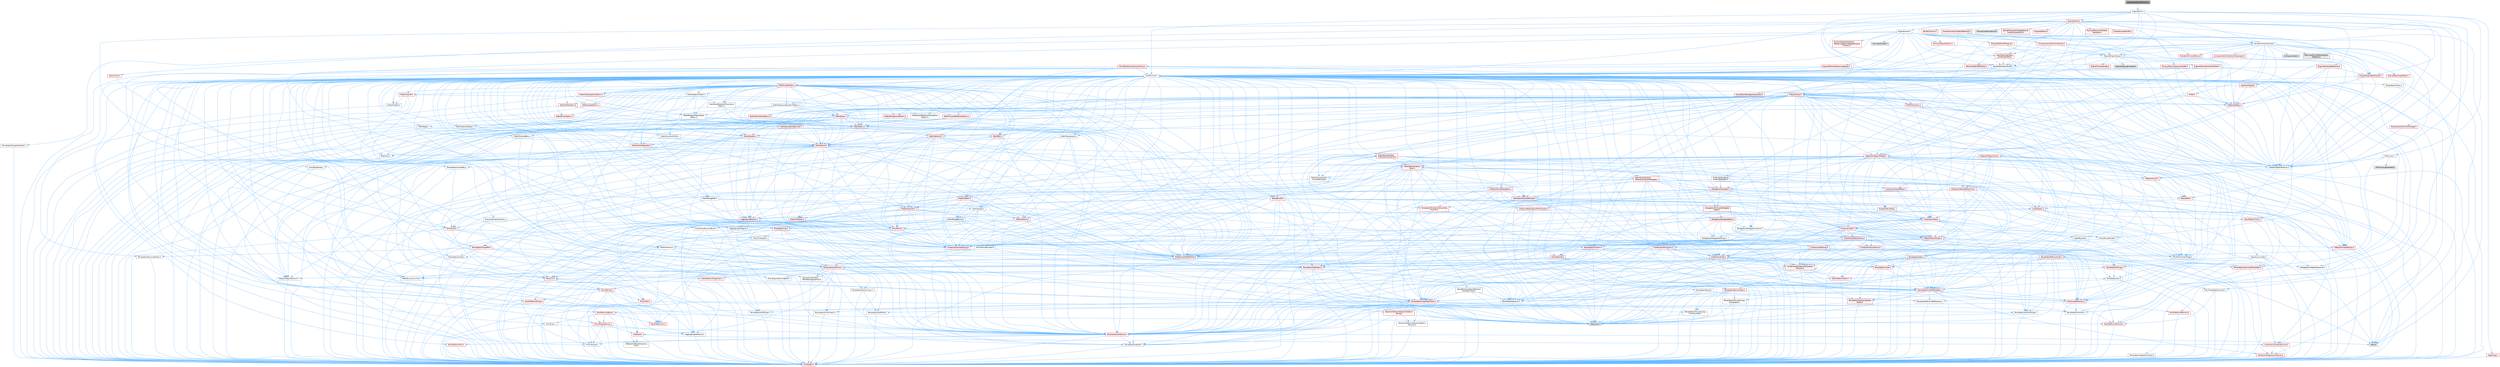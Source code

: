 digraph "LandscapeSplineProxies.h"
{
 // INTERACTIVE_SVG=YES
 // LATEX_PDF_SIZE
  bgcolor="transparent";
  edge [fontname=Helvetica,fontsize=10,labelfontname=Helvetica,labelfontsize=10];
  node [fontname=Helvetica,fontsize=10,shape=box,height=0.2,width=0.4];
  Node1 [id="Node000001",label="LandscapeSplineProxies.h",height=0.2,width=0.4,color="gray40", fillcolor="grey60", style="filled", fontcolor="black",tooltip=" "];
  Node1 -> Node2 [id="edge1_Node000001_Node000002",color="steelblue1",style="solid",tooltip=" "];
  Node2 [id="Node000002",label="EngineUtils.h",height=0.2,width=0.4,color="grey40", fillcolor="white", style="filled",URL="$d4/d61/EngineUtils_8h.html",tooltip=" "];
  Node2 -> Node3 [id="edge2_Node000002_Node000003",color="steelblue1",style="solid",tooltip=" "];
  Node3 [id="Node000003",label="CoreMinimal.h",height=0.2,width=0.4,color="grey40", fillcolor="white", style="filled",URL="$d7/d67/CoreMinimal_8h.html",tooltip=" "];
  Node3 -> Node4 [id="edge3_Node000003_Node000004",color="steelblue1",style="solid",tooltip=" "];
  Node4 [id="Node000004",label="CoreTypes.h",height=0.2,width=0.4,color="red", fillcolor="#FFF0F0", style="filled",URL="$dc/dec/CoreTypes_8h.html",tooltip=" "];
  Node3 -> Node18 [id="edge4_Node000003_Node000018",color="steelblue1",style="solid",tooltip=" "];
  Node18 [id="Node000018",label="CoreFwd.h",height=0.2,width=0.4,color="red", fillcolor="#FFF0F0", style="filled",URL="$d1/d1e/CoreFwd_8h.html",tooltip=" "];
  Node18 -> Node4 [id="edge5_Node000018_Node000004",color="steelblue1",style="solid",tooltip=" "];
  Node18 -> Node19 [id="edge6_Node000018_Node000019",color="steelblue1",style="solid",tooltip=" "];
  Node19 [id="Node000019",label="Containers/ContainersFwd.h",height=0.2,width=0.4,color="red", fillcolor="#FFF0F0", style="filled",URL="$d4/d0a/ContainersFwd_8h.html",tooltip=" "];
  Node19 -> Node4 [id="edge7_Node000019_Node000004",color="steelblue1",style="solid",tooltip=" "];
  Node19 -> Node20 [id="edge8_Node000019_Node000020",color="steelblue1",style="solid",tooltip=" "];
  Node20 [id="Node000020",label="Traits/IsContiguousContainer.h",height=0.2,width=0.4,color="red", fillcolor="#FFF0F0", style="filled",URL="$d5/d3c/IsContiguousContainer_8h.html",tooltip=" "];
  Node20 -> Node4 [id="edge9_Node000020_Node000004",color="steelblue1",style="solid",tooltip=" "];
  Node18 -> Node24 [id="edge10_Node000018_Node000024",color="steelblue1",style="solid",tooltip=" "];
  Node24 [id="Node000024",label="UObject/UObjectHierarchy\lFwd.h",height=0.2,width=0.4,color="grey40", fillcolor="white", style="filled",URL="$d3/d13/UObjectHierarchyFwd_8h.html",tooltip=" "];
  Node3 -> Node24 [id="edge11_Node000003_Node000024",color="steelblue1",style="solid",tooltip=" "];
  Node3 -> Node19 [id="edge12_Node000003_Node000019",color="steelblue1",style="solid",tooltip=" "];
  Node3 -> Node25 [id="edge13_Node000003_Node000025",color="steelblue1",style="solid",tooltip=" "];
  Node25 [id="Node000025",label="Misc/VarArgs.h",height=0.2,width=0.4,color="grey40", fillcolor="white", style="filled",URL="$d5/d6f/VarArgs_8h.html",tooltip=" "];
  Node25 -> Node4 [id="edge14_Node000025_Node000004",color="steelblue1",style="solid",tooltip=" "];
  Node3 -> Node26 [id="edge15_Node000003_Node000026",color="steelblue1",style="solid",tooltip=" "];
  Node26 [id="Node000026",label="Logging/LogVerbosity.h",height=0.2,width=0.4,color="grey40", fillcolor="white", style="filled",URL="$d2/d8f/LogVerbosity_8h.html",tooltip=" "];
  Node26 -> Node4 [id="edge16_Node000026_Node000004",color="steelblue1",style="solid",tooltip=" "];
  Node3 -> Node27 [id="edge17_Node000003_Node000027",color="steelblue1",style="solid",tooltip=" "];
  Node27 [id="Node000027",label="Misc/OutputDevice.h",height=0.2,width=0.4,color="red", fillcolor="#FFF0F0", style="filled",URL="$d7/d32/OutputDevice_8h.html",tooltip=" "];
  Node27 -> Node18 [id="edge18_Node000027_Node000018",color="steelblue1",style="solid",tooltip=" "];
  Node27 -> Node4 [id="edge19_Node000027_Node000004",color="steelblue1",style="solid",tooltip=" "];
  Node27 -> Node26 [id="edge20_Node000027_Node000026",color="steelblue1",style="solid",tooltip=" "];
  Node27 -> Node25 [id="edge21_Node000027_Node000025",color="steelblue1",style="solid",tooltip=" "];
  Node3 -> Node33 [id="edge22_Node000003_Node000033",color="steelblue1",style="solid",tooltip=" "];
  Node33 [id="Node000033",label="HAL/PlatformCrt.h",height=0.2,width=0.4,color="red", fillcolor="#FFF0F0", style="filled",URL="$d8/d75/PlatformCrt_8h.html",tooltip=" "];
  Node3 -> Node43 [id="edge23_Node000003_Node000043",color="steelblue1",style="solid",tooltip=" "];
  Node43 [id="Node000043",label="HAL/PlatformMisc.h",height=0.2,width=0.4,color="red", fillcolor="#FFF0F0", style="filled",URL="$d0/df5/PlatformMisc_8h.html",tooltip=" "];
  Node43 -> Node4 [id="edge24_Node000043_Node000004",color="steelblue1",style="solid",tooltip=" "];
  Node3 -> Node62 [id="edge25_Node000003_Node000062",color="steelblue1",style="solid",tooltip=" "];
  Node62 [id="Node000062",label="Misc/AssertionMacros.h",height=0.2,width=0.4,color="red", fillcolor="#FFF0F0", style="filled",URL="$d0/dfa/AssertionMacros_8h.html",tooltip=" "];
  Node62 -> Node4 [id="edge26_Node000062_Node000004",color="steelblue1",style="solid",tooltip=" "];
  Node62 -> Node43 [id="edge27_Node000062_Node000043",color="steelblue1",style="solid",tooltip=" "];
  Node62 -> Node63 [id="edge28_Node000062_Node000063",color="steelblue1",style="solid",tooltip=" "];
  Node63 [id="Node000063",label="Templates/EnableIf.h",height=0.2,width=0.4,color="grey40", fillcolor="white", style="filled",URL="$d7/d60/EnableIf_8h.html",tooltip=" "];
  Node63 -> Node4 [id="edge29_Node000063_Node000004",color="steelblue1",style="solid",tooltip=" "];
  Node62 -> Node25 [id="edge30_Node000062_Node000025",color="steelblue1",style="solid",tooltip=" "];
  Node62 -> Node70 [id="edge31_Node000062_Node000070",color="steelblue1",style="solid",tooltip=" "];
  Node70 [id="Node000070",label="atomic",height=0.2,width=0.4,color="grey60", fillcolor="#E0E0E0", style="filled",tooltip=" "];
  Node3 -> Node71 [id="edge32_Node000003_Node000071",color="steelblue1",style="solid",tooltip=" "];
  Node71 [id="Node000071",label="Templates/IsPointer.h",height=0.2,width=0.4,color="grey40", fillcolor="white", style="filled",URL="$d7/d05/IsPointer_8h.html",tooltip=" "];
  Node71 -> Node4 [id="edge33_Node000071_Node000004",color="steelblue1",style="solid",tooltip=" "];
  Node3 -> Node72 [id="edge34_Node000003_Node000072",color="steelblue1",style="solid",tooltip=" "];
  Node72 [id="Node000072",label="HAL/PlatformMemory.h",height=0.2,width=0.4,color="red", fillcolor="#FFF0F0", style="filled",URL="$de/d68/PlatformMemory_8h.html",tooltip=" "];
  Node72 -> Node4 [id="edge35_Node000072_Node000004",color="steelblue1",style="solid",tooltip=" "];
  Node3 -> Node55 [id="edge36_Node000003_Node000055",color="steelblue1",style="solid",tooltip=" "];
  Node55 [id="Node000055",label="HAL/PlatformAtomics.h",height=0.2,width=0.4,color="red", fillcolor="#FFF0F0", style="filled",URL="$d3/d36/PlatformAtomics_8h.html",tooltip=" "];
  Node55 -> Node4 [id="edge37_Node000055_Node000004",color="steelblue1",style="solid",tooltip=" "];
  Node3 -> Node77 [id="edge38_Node000003_Node000077",color="steelblue1",style="solid",tooltip=" "];
  Node77 [id="Node000077",label="Misc/Exec.h",height=0.2,width=0.4,color="grey40", fillcolor="white", style="filled",URL="$de/ddb/Exec_8h.html",tooltip=" "];
  Node77 -> Node4 [id="edge39_Node000077_Node000004",color="steelblue1",style="solid",tooltip=" "];
  Node77 -> Node62 [id="edge40_Node000077_Node000062",color="steelblue1",style="solid",tooltip=" "];
  Node3 -> Node78 [id="edge41_Node000003_Node000078",color="steelblue1",style="solid",tooltip=" "];
  Node78 [id="Node000078",label="HAL/MemoryBase.h",height=0.2,width=0.4,color="red", fillcolor="#FFF0F0", style="filled",URL="$d6/d9f/MemoryBase_8h.html",tooltip=" "];
  Node78 -> Node4 [id="edge42_Node000078_Node000004",color="steelblue1",style="solid",tooltip=" "];
  Node78 -> Node55 [id="edge43_Node000078_Node000055",color="steelblue1",style="solid",tooltip=" "];
  Node78 -> Node33 [id="edge44_Node000078_Node000033",color="steelblue1",style="solid",tooltip=" "];
  Node78 -> Node77 [id="edge45_Node000078_Node000077",color="steelblue1",style="solid",tooltip=" "];
  Node78 -> Node27 [id="edge46_Node000078_Node000027",color="steelblue1",style="solid",tooltip=" "];
  Node3 -> Node88 [id="edge47_Node000003_Node000088",color="steelblue1",style="solid",tooltip=" "];
  Node88 [id="Node000088",label="HAL/UnrealMemory.h",height=0.2,width=0.4,color="red", fillcolor="#FFF0F0", style="filled",URL="$d9/d96/UnrealMemory_8h.html",tooltip=" "];
  Node88 -> Node4 [id="edge48_Node000088_Node000004",color="steelblue1",style="solid",tooltip=" "];
  Node88 -> Node78 [id="edge49_Node000088_Node000078",color="steelblue1",style="solid",tooltip=" "];
  Node88 -> Node72 [id="edge50_Node000088_Node000072",color="steelblue1",style="solid",tooltip=" "];
  Node88 -> Node71 [id="edge51_Node000088_Node000071",color="steelblue1",style="solid",tooltip=" "];
  Node3 -> Node90 [id="edge52_Node000003_Node000090",color="steelblue1",style="solid",tooltip=" "];
  Node90 [id="Node000090",label="Templates/IsArithmetic.h",height=0.2,width=0.4,color="grey40", fillcolor="white", style="filled",URL="$d2/d5d/IsArithmetic_8h.html",tooltip=" "];
  Node90 -> Node4 [id="edge53_Node000090_Node000004",color="steelblue1",style="solid",tooltip=" "];
  Node3 -> Node84 [id="edge54_Node000003_Node000084",color="steelblue1",style="solid",tooltip=" "];
  Node84 [id="Node000084",label="Templates/AndOrNot.h",height=0.2,width=0.4,color="grey40", fillcolor="white", style="filled",URL="$db/d0a/AndOrNot_8h.html",tooltip=" "];
  Node84 -> Node4 [id="edge55_Node000084_Node000004",color="steelblue1",style="solid",tooltip=" "];
  Node3 -> Node91 [id="edge56_Node000003_Node000091",color="steelblue1",style="solid",tooltip=" "];
  Node91 [id="Node000091",label="Templates/IsPODType.h",height=0.2,width=0.4,color="grey40", fillcolor="white", style="filled",URL="$d7/db1/IsPODType_8h.html",tooltip=" "];
  Node91 -> Node4 [id="edge57_Node000091_Node000004",color="steelblue1",style="solid",tooltip=" "];
  Node3 -> Node92 [id="edge58_Node000003_Node000092",color="steelblue1",style="solid",tooltip=" "];
  Node92 [id="Node000092",label="Templates/IsUECoreType.h",height=0.2,width=0.4,color="grey40", fillcolor="white", style="filled",URL="$d1/db8/IsUECoreType_8h.html",tooltip=" "];
  Node92 -> Node4 [id="edge59_Node000092_Node000004",color="steelblue1",style="solid",tooltip=" "];
  Node92 -> Node8 [id="edge60_Node000092_Node000008",color="steelblue1",style="solid",tooltip=" "];
  Node8 [id="Node000008",label="type_traits",height=0.2,width=0.4,color="grey60", fillcolor="#E0E0E0", style="filled",tooltip=" "];
  Node3 -> Node85 [id="edge61_Node000003_Node000085",color="steelblue1",style="solid",tooltip=" "];
  Node85 [id="Node000085",label="Templates/IsTriviallyCopy\lConstructible.h",height=0.2,width=0.4,color="grey40", fillcolor="white", style="filled",URL="$d3/d78/IsTriviallyCopyConstructible_8h.html",tooltip=" "];
  Node85 -> Node4 [id="edge62_Node000085_Node000004",color="steelblue1",style="solid",tooltip=" "];
  Node85 -> Node8 [id="edge63_Node000085_Node000008",color="steelblue1",style="solid",tooltip=" "];
  Node3 -> Node93 [id="edge64_Node000003_Node000093",color="steelblue1",style="solid",tooltip=" "];
  Node93 [id="Node000093",label="Templates/UnrealTypeTraits.h",height=0.2,width=0.4,color="red", fillcolor="#FFF0F0", style="filled",URL="$d2/d2d/UnrealTypeTraits_8h.html",tooltip=" "];
  Node93 -> Node4 [id="edge65_Node000093_Node000004",color="steelblue1",style="solid",tooltip=" "];
  Node93 -> Node71 [id="edge66_Node000093_Node000071",color="steelblue1",style="solid",tooltip=" "];
  Node93 -> Node62 [id="edge67_Node000093_Node000062",color="steelblue1",style="solid",tooltip=" "];
  Node93 -> Node84 [id="edge68_Node000093_Node000084",color="steelblue1",style="solid",tooltip=" "];
  Node93 -> Node63 [id="edge69_Node000093_Node000063",color="steelblue1",style="solid",tooltip=" "];
  Node93 -> Node90 [id="edge70_Node000093_Node000090",color="steelblue1",style="solid",tooltip=" "];
  Node93 -> Node91 [id="edge71_Node000093_Node000091",color="steelblue1",style="solid",tooltip=" "];
  Node93 -> Node92 [id="edge72_Node000093_Node000092",color="steelblue1",style="solid",tooltip=" "];
  Node93 -> Node85 [id="edge73_Node000093_Node000085",color="steelblue1",style="solid",tooltip=" "];
  Node3 -> Node63 [id="edge74_Node000003_Node000063",color="steelblue1",style="solid",tooltip=" "];
  Node3 -> Node95 [id="edge75_Node000003_Node000095",color="steelblue1",style="solid",tooltip=" "];
  Node95 [id="Node000095",label="Templates/RemoveReference.h",height=0.2,width=0.4,color="grey40", fillcolor="white", style="filled",URL="$da/dbe/RemoveReference_8h.html",tooltip=" "];
  Node95 -> Node4 [id="edge76_Node000095_Node000004",color="steelblue1",style="solid",tooltip=" "];
  Node3 -> Node96 [id="edge77_Node000003_Node000096",color="steelblue1",style="solid",tooltip=" "];
  Node96 [id="Node000096",label="Templates/IntegralConstant.h",height=0.2,width=0.4,color="grey40", fillcolor="white", style="filled",URL="$db/d1b/IntegralConstant_8h.html",tooltip=" "];
  Node96 -> Node4 [id="edge78_Node000096_Node000004",color="steelblue1",style="solid",tooltip=" "];
  Node3 -> Node97 [id="edge79_Node000003_Node000097",color="steelblue1",style="solid",tooltip=" "];
  Node97 [id="Node000097",label="Templates/IsClass.h",height=0.2,width=0.4,color="grey40", fillcolor="white", style="filled",URL="$db/dcb/IsClass_8h.html",tooltip=" "];
  Node97 -> Node4 [id="edge80_Node000097_Node000004",color="steelblue1",style="solid",tooltip=" "];
  Node3 -> Node98 [id="edge81_Node000003_Node000098",color="steelblue1",style="solid",tooltip=" "];
  Node98 [id="Node000098",label="Templates/TypeCompatible\lBytes.h",height=0.2,width=0.4,color="red", fillcolor="#FFF0F0", style="filled",URL="$df/d0a/TypeCompatibleBytes_8h.html",tooltip=" "];
  Node98 -> Node4 [id="edge82_Node000098_Node000004",color="steelblue1",style="solid",tooltip=" "];
  Node98 -> Node8 [id="edge83_Node000098_Node000008",color="steelblue1",style="solid",tooltip=" "];
  Node3 -> Node20 [id="edge84_Node000003_Node000020",color="steelblue1",style="solid",tooltip=" "];
  Node3 -> Node99 [id="edge85_Node000003_Node000099",color="steelblue1",style="solid",tooltip=" "];
  Node99 [id="Node000099",label="Templates/UnrealTemplate.h",height=0.2,width=0.4,color="red", fillcolor="#FFF0F0", style="filled",URL="$d4/d24/UnrealTemplate_8h.html",tooltip=" "];
  Node99 -> Node4 [id="edge86_Node000099_Node000004",color="steelblue1",style="solid",tooltip=" "];
  Node99 -> Node71 [id="edge87_Node000099_Node000071",color="steelblue1",style="solid",tooltip=" "];
  Node99 -> Node88 [id="edge88_Node000099_Node000088",color="steelblue1",style="solid",tooltip=" "];
  Node99 -> Node93 [id="edge89_Node000099_Node000093",color="steelblue1",style="solid",tooltip=" "];
  Node99 -> Node95 [id="edge90_Node000099_Node000095",color="steelblue1",style="solid",tooltip=" "];
  Node99 -> Node65 [id="edge91_Node000099_Node000065",color="steelblue1",style="solid",tooltip=" "];
  Node65 [id="Node000065",label="Templates/Requires.h",height=0.2,width=0.4,color="grey40", fillcolor="white", style="filled",URL="$dc/d96/Requires_8h.html",tooltip=" "];
  Node65 -> Node63 [id="edge92_Node000065_Node000063",color="steelblue1",style="solid",tooltip=" "];
  Node65 -> Node8 [id="edge93_Node000065_Node000008",color="steelblue1",style="solid",tooltip=" "];
  Node99 -> Node98 [id="edge94_Node000099_Node000098",color="steelblue1",style="solid",tooltip=" "];
  Node99 -> Node20 [id="edge95_Node000099_Node000020",color="steelblue1",style="solid",tooltip=" "];
  Node99 -> Node8 [id="edge96_Node000099_Node000008",color="steelblue1",style="solid",tooltip=" "];
  Node3 -> Node48 [id="edge97_Node000003_Node000048",color="steelblue1",style="solid",tooltip=" "];
  Node48 [id="Node000048",label="Math/NumericLimits.h",height=0.2,width=0.4,color="grey40", fillcolor="white", style="filled",URL="$df/d1b/NumericLimits_8h.html",tooltip=" "];
  Node48 -> Node4 [id="edge98_Node000048_Node000004",color="steelblue1",style="solid",tooltip=" "];
  Node3 -> Node103 [id="edge99_Node000003_Node000103",color="steelblue1",style="solid",tooltip=" "];
  Node103 [id="Node000103",label="HAL/PlatformMath.h",height=0.2,width=0.4,color="red", fillcolor="#FFF0F0", style="filled",URL="$dc/d53/PlatformMath_8h.html",tooltip=" "];
  Node103 -> Node4 [id="edge100_Node000103_Node000004",color="steelblue1",style="solid",tooltip=" "];
  Node3 -> Node86 [id="edge101_Node000003_Node000086",color="steelblue1",style="solid",tooltip=" "];
  Node86 [id="Node000086",label="Templates/IsTriviallyCopy\lAssignable.h",height=0.2,width=0.4,color="grey40", fillcolor="white", style="filled",URL="$d2/df2/IsTriviallyCopyAssignable_8h.html",tooltip=" "];
  Node86 -> Node4 [id="edge102_Node000086_Node000004",color="steelblue1",style="solid",tooltip=" "];
  Node86 -> Node8 [id="edge103_Node000086_Node000008",color="steelblue1",style="solid",tooltip=" "];
  Node3 -> Node111 [id="edge104_Node000003_Node000111",color="steelblue1",style="solid",tooltip=" "];
  Node111 [id="Node000111",label="Templates/MemoryOps.h",height=0.2,width=0.4,color="red", fillcolor="#FFF0F0", style="filled",URL="$db/dea/MemoryOps_8h.html",tooltip=" "];
  Node111 -> Node4 [id="edge105_Node000111_Node000004",color="steelblue1",style="solid",tooltip=" "];
  Node111 -> Node88 [id="edge106_Node000111_Node000088",color="steelblue1",style="solid",tooltip=" "];
  Node111 -> Node86 [id="edge107_Node000111_Node000086",color="steelblue1",style="solid",tooltip=" "];
  Node111 -> Node85 [id="edge108_Node000111_Node000085",color="steelblue1",style="solid",tooltip=" "];
  Node111 -> Node65 [id="edge109_Node000111_Node000065",color="steelblue1",style="solid",tooltip=" "];
  Node111 -> Node93 [id="edge110_Node000111_Node000093",color="steelblue1",style="solid",tooltip=" "];
  Node111 -> Node8 [id="edge111_Node000111_Node000008",color="steelblue1",style="solid",tooltip=" "];
  Node3 -> Node112 [id="edge112_Node000003_Node000112",color="steelblue1",style="solid",tooltip=" "];
  Node112 [id="Node000112",label="Containers/ContainerAllocation\lPolicies.h",height=0.2,width=0.4,color="red", fillcolor="#FFF0F0", style="filled",URL="$d7/dff/ContainerAllocationPolicies_8h.html",tooltip=" "];
  Node112 -> Node4 [id="edge113_Node000112_Node000004",color="steelblue1",style="solid",tooltip=" "];
  Node112 -> Node112 [id="edge114_Node000112_Node000112",color="steelblue1",style="solid",tooltip=" "];
  Node112 -> Node103 [id="edge115_Node000112_Node000103",color="steelblue1",style="solid",tooltip=" "];
  Node112 -> Node88 [id="edge116_Node000112_Node000088",color="steelblue1",style="solid",tooltip=" "];
  Node112 -> Node48 [id="edge117_Node000112_Node000048",color="steelblue1",style="solid",tooltip=" "];
  Node112 -> Node62 [id="edge118_Node000112_Node000062",color="steelblue1",style="solid",tooltip=" "];
  Node112 -> Node111 [id="edge119_Node000112_Node000111",color="steelblue1",style="solid",tooltip=" "];
  Node112 -> Node98 [id="edge120_Node000112_Node000098",color="steelblue1",style="solid",tooltip=" "];
  Node112 -> Node8 [id="edge121_Node000112_Node000008",color="steelblue1",style="solid",tooltip=" "];
  Node3 -> Node115 [id="edge122_Node000003_Node000115",color="steelblue1",style="solid",tooltip=" "];
  Node115 [id="Node000115",label="Templates/IsEnumClass.h",height=0.2,width=0.4,color="grey40", fillcolor="white", style="filled",URL="$d7/d15/IsEnumClass_8h.html",tooltip=" "];
  Node115 -> Node4 [id="edge123_Node000115_Node000004",color="steelblue1",style="solid",tooltip=" "];
  Node115 -> Node84 [id="edge124_Node000115_Node000084",color="steelblue1",style="solid",tooltip=" "];
  Node3 -> Node116 [id="edge125_Node000003_Node000116",color="steelblue1",style="solid",tooltip=" "];
  Node116 [id="Node000116",label="HAL/PlatformProperties.h",height=0.2,width=0.4,color="red", fillcolor="#FFF0F0", style="filled",URL="$d9/db0/PlatformProperties_8h.html",tooltip=" "];
  Node116 -> Node4 [id="edge126_Node000116_Node000004",color="steelblue1",style="solid",tooltip=" "];
  Node3 -> Node119 [id="edge127_Node000003_Node000119",color="steelblue1",style="solid",tooltip=" "];
  Node119 [id="Node000119",label="Misc/EngineVersionBase.h",height=0.2,width=0.4,color="grey40", fillcolor="white", style="filled",URL="$d5/d2b/EngineVersionBase_8h.html",tooltip=" "];
  Node119 -> Node4 [id="edge128_Node000119_Node000004",color="steelblue1",style="solid",tooltip=" "];
  Node3 -> Node120 [id="edge129_Node000003_Node000120",color="steelblue1",style="solid",tooltip=" "];
  Node120 [id="Node000120",label="Internationalization\l/TextNamespaceFwd.h",height=0.2,width=0.4,color="grey40", fillcolor="white", style="filled",URL="$d8/d97/TextNamespaceFwd_8h.html",tooltip=" "];
  Node120 -> Node4 [id="edge130_Node000120_Node000004",color="steelblue1",style="solid",tooltip=" "];
  Node3 -> Node121 [id="edge131_Node000003_Node000121",color="steelblue1",style="solid",tooltip=" "];
  Node121 [id="Node000121",label="Serialization/Archive.h",height=0.2,width=0.4,color="red", fillcolor="#FFF0F0", style="filled",URL="$d7/d3b/Archive_8h.html",tooltip=" "];
  Node121 -> Node18 [id="edge132_Node000121_Node000018",color="steelblue1",style="solid",tooltip=" "];
  Node121 -> Node4 [id="edge133_Node000121_Node000004",color="steelblue1",style="solid",tooltip=" "];
  Node121 -> Node116 [id="edge134_Node000121_Node000116",color="steelblue1",style="solid",tooltip=" "];
  Node121 -> Node120 [id="edge135_Node000121_Node000120",color="steelblue1",style="solid",tooltip=" "];
  Node121 -> Node62 [id="edge136_Node000121_Node000062",color="steelblue1",style="solid",tooltip=" "];
  Node121 -> Node119 [id="edge137_Node000121_Node000119",color="steelblue1",style="solid",tooltip=" "];
  Node121 -> Node25 [id="edge138_Node000121_Node000025",color="steelblue1",style="solid",tooltip=" "];
  Node121 -> Node63 [id="edge139_Node000121_Node000063",color="steelblue1",style="solid",tooltip=" "];
  Node121 -> Node115 [id="edge140_Node000121_Node000115",color="steelblue1",style="solid",tooltip=" "];
  Node121 -> Node99 [id="edge141_Node000121_Node000099",color="steelblue1",style="solid",tooltip=" "];
  Node121 -> Node124 [id="edge142_Node000121_Node000124",color="steelblue1",style="solid",tooltip=" "];
  Node124 [id="Node000124",label="UObject/ObjectVersion.h",height=0.2,width=0.4,color="grey40", fillcolor="white", style="filled",URL="$da/d63/ObjectVersion_8h.html",tooltip=" "];
  Node124 -> Node4 [id="edge143_Node000124_Node000004",color="steelblue1",style="solid",tooltip=" "];
  Node3 -> Node125 [id="edge144_Node000003_Node000125",color="steelblue1",style="solid",tooltip=" "];
  Node125 [id="Node000125",label="Templates/Less.h",height=0.2,width=0.4,color="grey40", fillcolor="white", style="filled",URL="$de/dc8/Less_8h.html",tooltip=" "];
  Node125 -> Node4 [id="edge145_Node000125_Node000004",color="steelblue1",style="solid",tooltip=" "];
  Node125 -> Node99 [id="edge146_Node000125_Node000099",color="steelblue1",style="solid",tooltip=" "];
  Node3 -> Node126 [id="edge147_Node000003_Node000126",color="steelblue1",style="solid",tooltip=" "];
  Node126 [id="Node000126",label="Templates/Sorting.h",height=0.2,width=0.4,color="red", fillcolor="#FFF0F0", style="filled",URL="$d3/d9e/Sorting_8h.html",tooltip=" "];
  Node126 -> Node4 [id="edge148_Node000126_Node000004",color="steelblue1",style="solid",tooltip=" "];
  Node126 -> Node103 [id="edge149_Node000126_Node000103",color="steelblue1",style="solid",tooltip=" "];
  Node126 -> Node125 [id="edge150_Node000126_Node000125",color="steelblue1",style="solid",tooltip=" "];
  Node3 -> Node137 [id="edge151_Node000003_Node000137",color="steelblue1",style="solid",tooltip=" "];
  Node137 [id="Node000137",label="Misc/Char.h",height=0.2,width=0.4,color="red", fillcolor="#FFF0F0", style="filled",URL="$d0/d58/Char_8h.html",tooltip=" "];
  Node137 -> Node4 [id="edge152_Node000137_Node000004",color="steelblue1",style="solid",tooltip=" "];
  Node137 -> Node8 [id="edge153_Node000137_Node000008",color="steelblue1",style="solid",tooltip=" "];
  Node3 -> Node140 [id="edge154_Node000003_Node000140",color="steelblue1",style="solid",tooltip=" "];
  Node140 [id="Node000140",label="GenericPlatform/GenericPlatform\lStricmp.h",height=0.2,width=0.4,color="grey40", fillcolor="white", style="filled",URL="$d2/d86/GenericPlatformStricmp_8h.html",tooltip=" "];
  Node140 -> Node4 [id="edge155_Node000140_Node000004",color="steelblue1",style="solid",tooltip=" "];
  Node3 -> Node141 [id="edge156_Node000003_Node000141",color="steelblue1",style="solid",tooltip=" "];
  Node141 [id="Node000141",label="GenericPlatform/GenericPlatform\lString.h",height=0.2,width=0.4,color="red", fillcolor="#FFF0F0", style="filled",URL="$dd/d20/GenericPlatformString_8h.html",tooltip=" "];
  Node141 -> Node4 [id="edge157_Node000141_Node000004",color="steelblue1",style="solid",tooltip=" "];
  Node141 -> Node140 [id="edge158_Node000141_Node000140",color="steelblue1",style="solid",tooltip=" "];
  Node141 -> Node63 [id="edge159_Node000141_Node000063",color="steelblue1",style="solid",tooltip=" "];
  Node141 -> Node8 [id="edge160_Node000141_Node000008",color="steelblue1",style="solid",tooltip=" "];
  Node3 -> Node74 [id="edge161_Node000003_Node000074",color="steelblue1",style="solid",tooltip=" "];
  Node74 [id="Node000074",label="HAL/PlatformString.h",height=0.2,width=0.4,color="red", fillcolor="#FFF0F0", style="filled",URL="$db/db5/PlatformString_8h.html",tooltip=" "];
  Node74 -> Node4 [id="edge162_Node000074_Node000004",color="steelblue1",style="solid",tooltip=" "];
  Node3 -> Node144 [id="edge163_Node000003_Node000144",color="steelblue1",style="solid",tooltip=" "];
  Node144 [id="Node000144",label="Misc/CString.h",height=0.2,width=0.4,color="red", fillcolor="#FFF0F0", style="filled",URL="$d2/d49/CString_8h.html",tooltip=" "];
  Node144 -> Node4 [id="edge164_Node000144_Node000004",color="steelblue1",style="solid",tooltip=" "];
  Node144 -> Node33 [id="edge165_Node000144_Node000033",color="steelblue1",style="solid",tooltip=" "];
  Node144 -> Node74 [id="edge166_Node000144_Node000074",color="steelblue1",style="solid",tooltip=" "];
  Node144 -> Node62 [id="edge167_Node000144_Node000062",color="steelblue1",style="solid",tooltip=" "];
  Node144 -> Node137 [id="edge168_Node000144_Node000137",color="steelblue1",style="solid",tooltip=" "];
  Node144 -> Node25 [id="edge169_Node000144_Node000025",color="steelblue1",style="solid",tooltip=" "];
  Node3 -> Node145 [id="edge170_Node000003_Node000145",color="steelblue1",style="solid",tooltip=" "];
  Node145 [id="Node000145",label="Misc/Crc.h",height=0.2,width=0.4,color="red", fillcolor="#FFF0F0", style="filled",URL="$d4/dd2/Crc_8h.html",tooltip=" "];
  Node145 -> Node4 [id="edge171_Node000145_Node000004",color="steelblue1",style="solid",tooltip=" "];
  Node145 -> Node74 [id="edge172_Node000145_Node000074",color="steelblue1",style="solid",tooltip=" "];
  Node145 -> Node62 [id="edge173_Node000145_Node000062",color="steelblue1",style="solid",tooltip=" "];
  Node145 -> Node144 [id="edge174_Node000145_Node000144",color="steelblue1",style="solid",tooltip=" "];
  Node145 -> Node137 [id="edge175_Node000145_Node000137",color="steelblue1",style="solid",tooltip=" "];
  Node145 -> Node93 [id="edge176_Node000145_Node000093",color="steelblue1",style="solid",tooltip=" "];
  Node3 -> Node136 [id="edge177_Node000003_Node000136",color="steelblue1",style="solid",tooltip=" "];
  Node136 [id="Node000136",label="Math/UnrealMathUtility.h",height=0.2,width=0.4,color="red", fillcolor="#FFF0F0", style="filled",URL="$db/db8/UnrealMathUtility_8h.html",tooltip=" "];
  Node136 -> Node4 [id="edge178_Node000136_Node000004",color="steelblue1",style="solid",tooltip=" "];
  Node136 -> Node62 [id="edge179_Node000136_Node000062",color="steelblue1",style="solid",tooltip=" "];
  Node136 -> Node103 [id="edge180_Node000136_Node000103",color="steelblue1",style="solid",tooltip=" "];
  Node136 -> Node65 [id="edge181_Node000136_Node000065",color="steelblue1",style="solid",tooltip=" "];
  Node3 -> Node146 [id="edge182_Node000003_Node000146",color="steelblue1",style="solid",tooltip=" "];
  Node146 [id="Node000146",label="Containers/UnrealString.h",height=0.2,width=0.4,color="red", fillcolor="#FFF0F0", style="filled",URL="$d5/dba/UnrealString_8h.html",tooltip=" "];
  Node3 -> Node150 [id="edge183_Node000003_Node000150",color="steelblue1",style="solid",tooltip=" "];
  Node150 [id="Node000150",label="Containers/Array.h",height=0.2,width=0.4,color="red", fillcolor="#FFF0F0", style="filled",URL="$df/dd0/Array_8h.html",tooltip=" "];
  Node150 -> Node4 [id="edge184_Node000150_Node000004",color="steelblue1",style="solid",tooltip=" "];
  Node150 -> Node62 [id="edge185_Node000150_Node000062",color="steelblue1",style="solid",tooltip=" "];
  Node150 -> Node88 [id="edge186_Node000150_Node000088",color="steelblue1",style="solid",tooltip=" "];
  Node150 -> Node93 [id="edge187_Node000150_Node000093",color="steelblue1",style="solid",tooltip=" "];
  Node150 -> Node99 [id="edge188_Node000150_Node000099",color="steelblue1",style="solid",tooltip=" "];
  Node150 -> Node112 [id="edge189_Node000150_Node000112",color="steelblue1",style="solid",tooltip=" "];
  Node150 -> Node121 [id="edge190_Node000150_Node000121",color="steelblue1",style="solid",tooltip=" "];
  Node150 -> Node129 [id="edge191_Node000150_Node000129",color="steelblue1",style="solid",tooltip=" "];
  Node129 [id="Node000129",label="Templates/Invoke.h",height=0.2,width=0.4,color="red", fillcolor="#FFF0F0", style="filled",URL="$d7/deb/Invoke_8h.html",tooltip=" "];
  Node129 -> Node4 [id="edge192_Node000129_Node000004",color="steelblue1",style="solid",tooltip=" "];
  Node129 -> Node99 [id="edge193_Node000129_Node000099",color="steelblue1",style="solid",tooltip=" "];
  Node129 -> Node8 [id="edge194_Node000129_Node000008",color="steelblue1",style="solid",tooltip=" "];
  Node150 -> Node125 [id="edge195_Node000150_Node000125",color="steelblue1",style="solid",tooltip=" "];
  Node150 -> Node65 [id="edge196_Node000150_Node000065",color="steelblue1",style="solid",tooltip=" "];
  Node150 -> Node126 [id="edge197_Node000150_Node000126",color="steelblue1",style="solid",tooltip=" "];
  Node150 -> Node173 [id="edge198_Node000150_Node000173",color="steelblue1",style="solid",tooltip=" "];
  Node173 [id="Node000173",label="Templates/AlignmentTemplates.h",height=0.2,width=0.4,color="red", fillcolor="#FFF0F0", style="filled",URL="$dd/d32/AlignmentTemplates_8h.html",tooltip=" "];
  Node173 -> Node4 [id="edge199_Node000173_Node000004",color="steelblue1",style="solid",tooltip=" "];
  Node173 -> Node71 [id="edge200_Node000173_Node000071",color="steelblue1",style="solid",tooltip=" "];
  Node150 -> Node8 [id="edge201_Node000150_Node000008",color="steelblue1",style="solid",tooltip=" "];
  Node3 -> Node174 [id="edge202_Node000003_Node000174",color="steelblue1",style="solid",tooltip=" "];
  Node174 [id="Node000174",label="Misc/FrameNumber.h",height=0.2,width=0.4,color="grey40", fillcolor="white", style="filled",URL="$dd/dbd/FrameNumber_8h.html",tooltip=" "];
  Node174 -> Node4 [id="edge203_Node000174_Node000004",color="steelblue1",style="solid",tooltip=" "];
  Node174 -> Node48 [id="edge204_Node000174_Node000048",color="steelblue1",style="solid",tooltip=" "];
  Node174 -> Node136 [id="edge205_Node000174_Node000136",color="steelblue1",style="solid",tooltip=" "];
  Node174 -> Node63 [id="edge206_Node000174_Node000063",color="steelblue1",style="solid",tooltip=" "];
  Node174 -> Node93 [id="edge207_Node000174_Node000093",color="steelblue1",style="solid",tooltip=" "];
  Node3 -> Node175 [id="edge208_Node000003_Node000175",color="steelblue1",style="solid",tooltip=" "];
  Node175 [id="Node000175",label="Misc/Timespan.h",height=0.2,width=0.4,color="grey40", fillcolor="white", style="filled",URL="$da/dd9/Timespan_8h.html",tooltip=" "];
  Node175 -> Node4 [id="edge209_Node000175_Node000004",color="steelblue1",style="solid",tooltip=" "];
  Node175 -> Node176 [id="edge210_Node000175_Node000176",color="steelblue1",style="solid",tooltip=" "];
  Node176 [id="Node000176",label="Math/Interval.h",height=0.2,width=0.4,color="grey40", fillcolor="white", style="filled",URL="$d1/d55/Interval_8h.html",tooltip=" "];
  Node176 -> Node4 [id="edge211_Node000176_Node000004",color="steelblue1",style="solid",tooltip=" "];
  Node176 -> Node90 [id="edge212_Node000176_Node000090",color="steelblue1",style="solid",tooltip=" "];
  Node176 -> Node93 [id="edge213_Node000176_Node000093",color="steelblue1",style="solid",tooltip=" "];
  Node176 -> Node48 [id="edge214_Node000176_Node000048",color="steelblue1",style="solid",tooltip=" "];
  Node176 -> Node136 [id="edge215_Node000176_Node000136",color="steelblue1",style="solid",tooltip=" "];
  Node175 -> Node136 [id="edge216_Node000175_Node000136",color="steelblue1",style="solid",tooltip=" "];
  Node175 -> Node62 [id="edge217_Node000175_Node000062",color="steelblue1",style="solid",tooltip=" "];
  Node3 -> Node177 [id="edge218_Node000003_Node000177",color="steelblue1",style="solid",tooltip=" "];
  Node177 [id="Node000177",label="Containers/StringConv.h",height=0.2,width=0.4,color="red", fillcolor="#FFF0F0", style="filled",URL="$d3/ddf/StringConv_8h.html",tooltip=" "];
  Node177 -> Node4 [id="edge219_Node000177_Node000004",color="steelblue1",style="solid",tooltip=" "];
  Node177 -> Node62 [id="edge220_Node000177_Node000062",color="steelblue1",style="solid",tooltip=" "];
  Node177 -> Node112 [id="edge221_Node000177_Node000112",color="steelblue1",style="solid",tooltip=" "];
  Node177 -> Node150 [id="edge222_Node000177_Node000150",color="steelblue1",style="solid",tooltip=" "];
  Node177 -> Node144 [id="edge223_Node000177_Node000144",color="steelblue1",style="solid",tooltip=" "];
  Node177 -> Node178 [id="edge224_Node000177_Node000178",color="steelblue1",style="solid",tooltip=" "];
  Node178 [id="Node000178",label="Templates/IsArray.h",height=0.2,width=0.4,color="grey40", fillcolor="white", style="filled",URL="$d8/d8d/IsArray_8h.html",tooltip=" "];
  Node178 -> Node4 [id="edge225_Node000178_Node000004",color="steelblue1",style="solid",tooltip=" "];
  Node177 -> Node99 [id="edge226_Node000177_Node000099",color="steelblue1",style="solid",tooltip=" "];
  Node177 -> Node93 [id="edge227_Node000177_Node000093",color="steelblue1",style="solid",tooltip=" "];
  Node177 -> Node20 [id="edge228_Node000177_Node000020",color="steelblue1",style="solid",tooltip=" "];
  Node177 -> Node8 [id="edge229_Node000177_Node000008",color="steelblue1",style="solid",tooltip=" "];
  Node3 -> Node179 [id="edge230_Node000003_Node000179",color="steelblue1",style="solid",tooltip=" "];
  Node179 [id="Node000179",label="UObject/UnrealNames.h",height=0.2,width=0.4,color="red", fillcolor="#FFF0F0", style="filled",URL="$d8/db1/UnrealNames_8h.html",tooltip=" "];
  Node179 -> Node4 [id="edge231_Node000179_Node000004",color="steelblue1",style="solid",tooltip=" "];
  Node3 -> Node181 [id="edge232_Node000003_Node000181",color="steelblue1",style="solid",tooltip=" "];
  Node181 [id="Node000181",label="UObject/NameTypes.h",height=0.2,width=0.4,color="red", fillcolor="#FFF0F0", style="filled",URL="$d6/d35/NameTypes_8h.html",tooltip=" "];
  Node181 -> Node4 [id="edge233_Node000181_Node000004",color="steelblue1",style="solid",tooltip=" "];
  Node181 -> Node62 [id="edge234_Node000181_Node000062",color="steelblue1",style="solid",tooltip=" "];
  Node181 -> Node88 [id="edge235_Node000181_Node000088",color="steelblue1",style="solid",tooltip=" "];
  Node181 -> Node93 [id="edge236_Node000181_Node000093",color="steelblue1",style="solid",tooltip=" "];
  Node181 -> Node99 [id="edge237_Node000181_Node000099",color="steelblue1",style="solid",tooltip=" "];
  Node181 -> Node146 [id="edge238_Node000181_Node000146",color="steelblue1",style="solid",tooltip=" "];
  Node181 -> Node177 [id="edge239_Node000181_Node000177",color="steelblue1",style="solid",tooltip=" "];
  Node181 -> Node179 [id="edge240_Node000181_Node000179",color="steelblue1",style="solid",tooltip=" "];
  Node3 -> Node189 [id="edge241_Node000003_Node000189",color="steelblue1",style="solid",tooltip=" "];
  Node189 [id="Node000189",label="Misc/Parse.h",height=0.2,width=0.4,color="red", fillcolor="#FFF0F0", style="filled",URL="$dc/d71/Parse_8h.html",tooltip=" "];
  Node189 -> Node146 [id="edge242_Node000189_Node000146",color="steelblue1",style="solid",tooltip=" "];
  Node189 -> Node4 [id="edge243_Node000189_Node000004",color="steelblue1",style="solid",tooltip=" "];
  Node189 -> Node33 [id="edge244_Node000189_Node000033",color="steelblue1",style="solid",tooltip=" "];
  Node189 -> Node50 [id="edge245_Node000189_Node000050",color="steelblue1",style="solid",tooltip=" "];
  Node50 [id="Node000050",label="Misc/EnumClassFlags.h",height=0.2,width=0.4,color="grey40", fillcolor="white", style="filled",URL="$d8/de7/EnumClassFlags_8h.html",tooltip=" "];
  Node189 -> Node190 [id="edge246_Node000189_Node000190",color="steelblue1",style="solid",tooltip=" "];
  Node190 [id="Node000190",label="Templates/Function.h",height=0.2,width=0.4,color="red", fillcolor="#FFF0F0", style="filled",URL="$df/df5/Function_8h.html",tooltip=" "];
  Node190 -> Node4 [id="edge247_Node000190_Node000004",color="steelblue1",style="solid",tooltip=" "];
  Node190 -> Node62 [id="edge248_Node000190_Node000062",color="steelblue1",style="solid",tooltip=" "];
  Node190 -> Node88 [id="edge249_Node000190_Node000088",color="steelblue1",style="solid",tooltip=" "];
  Node190 -> Node93 [id="edge250_Node000190_Node000093",color="steelblue1",style="solid",tooltip=" "];
  Node190 -> Node129 [id="edge251_Node000190_Node000129",color="steelblue1",style="solid",tooltip=" "];
  Node190 -> Node99 [id="edge252_Node000190_Node000099",color="steelblue1",style="solid",tooltip=" "];
  Node190 -> Node65 [id="edge253_Node000190_Node000065",color="steelblue1",style="solid",tooltip=" "];
  Node190 -> Node136 [id="edge254_Node000190_Node000136",color="steelblue1",style="solid",tooltip=" "];
  Node190 -> Node8 [id="edge255_Node000190_Node000008",color="steelblue1",style="solid",tooltip=" "];
  Node3 -> Node173 [id="edge256_Node000003_Node000173",color="steelblue1",style="solid",tooltip=" "];
  Node3 -> Node192 [id="edge257_Node000003_Node000192",color="steelblue1",style="solid",tooltip=" "];
  Node192 [id="Node000192",label="Misc/StructBuilder.h",height=0.2,width=0.4,color="grey40", fillcolor="white", style="filled",URL="$d9/db3/StructBuilder_8h.html",tooltip=" "];
  Node192 -> Node4 [id="edge258_Node000192_Node000004",color="steelblue1",style="solid",tooltip=" "];
  Node192 -> Node136 [id="edge259_Node000192_Node000136",color="steelblue1",style="solid",tooltip=" "];
  Node192 -> Node173 [id="edge260_Node000192_Node000173",color="steelblue1",style="solid",tooltip=" "];
  Node3 -> Node105 [id="edge261_Node000003_Node000105",color="steelblue1",style="solid",tooltip=" "];
  Node105 [id="Node000105",label="Templates/Decay.h",height=0.2,width=0.4,color="grey40", fillcolor="white", style="filled",URL="$dd/d0f/Decay_8h.html",tooltip=" "];
  Node105 -> Node4 [id="edge262_Node000105_Node000004",color="steelblue1",style="solid",tooltip=" "];
  Node105 -> Node95 [id="edge263_Node000105_Node000095",color="steelblue1",style="solid",tooltip=" "];
  Node105 -> Node8 [id="edge264_Node000105_Node000008",color="steelblue1",style="solid",tooltip=" "];
  Node3 -> Node193 [id="edge265_Node000003_Node000193",color="steelblue1",style="solid",tooltip=" "];
  Node193 [id="Node000193",label="Templates/PointerIsConvertible\lFromTo.h",height=0.2,width=0.4,color="red", fillcolor="#FFF0F0", style="filled",URL="$d6/d65/PointerIsConvertibleFromTo_8h.html",tooltip=" "];
  Node193 -> Node4 [id="edge266_Node000193_Node000004",color="steelblue1",style="solid",tooltip=" "];
  Node193 -> Node8 [id="edge267_Node000193_Node000008",color="steelblue1",style="solid",tooltip=" "];
  Node3 -> Node129 [id="edge268_Node000003_Node000129",color="steelblue1",style="solid",tooltip=" "];
  Node3 -> Node190 [id="edge269_Node000003_Node000190",color="steelblue1",style="solid",tooltip=" "];
  Node3 -> Node162 [id="edge270_Node000003_Node000162",color="steelblue1",style="solid",tooltip=" "];
  Node162 [id="Node000162",label="Templates/TypeHash.h",height=0.2,width=0.4,color="red", fillcolor="#FFF0F0", style="filled",URL="$d1/d62/TypeHash_8h.html",tooltip=" "];
  Node162 -> Node4 [id="edge271_Node000162_Node000004",color="steelblue1",style="solid",tooltip=" "];
  Node162 -> Node65 [id="edge272_Node000162_Node000065",color="steelblue1",style="solid",tooltip=" "];
  Node162 -> Node145 [id="edge273_Node000162_Node000145",color="steelblue1",style="solid",tooltip=" "];
  Node162 -> Node8 [id="edge274_Node000162_Node000008",color="steelblue1",style="solid",tooltip=" "];
  Node3 -> Node194 [id="edge275_Node000003_Node000194",color="steelblue1",style="solid",tooltip=" "];
  Node194 [id="Node000194",label="Containers/ScriptArray.h",height=0.2,width=0.4,color="red", fillcolor="#FFF0F0", style="filled",URL="$dc/daf/ScriptArray_8h.html",tooltip=" "];
  Node194 -> Node4 [id="edge276_Node000194_Node000004",color="steelblue1",style="solid",tooltip=" "];
  Node194 -> Node62 [id="edge277_Node000194_Node000062",color="steelblue1",style="solid",tooltip=" "];
  Node194 -> Node88 [id="edge278_Node000194_Node000088",color="steelblue1",style="solid",tooltip=" "];
  Node194 -> Node112 [id="edge279_Node000194_Node000112",color="steelblue1",style="solid",tooltip=" "];
  Node194 -> Node150 [id="edge280_Node000194_Node000150",color="steelblue1",style="solid",tooltip=" "];
  Node3 -> Node195 [id="edge281_Node000003_Node000195",color="steelblue1",style="solid",tooltip=" "];
  Node195 [id="Node000195",label="Containers/BitArray.h",height=0.2,width=0.4,color="red", fillcolor="#FFF0F0", style="filled",URL="$d1/de4/BitArray_8h.html",tooltip=" "];
  Node195 -> Node112 [id="edge282_Node000195_Node000112",color="steelblue1",style="solid",tooltip=" "];
  Node195 -> Node4 [id="edge283_Node000195_Node000004",color="steelblue1",style="solid",tooltip=" "];
  Node195 -> Node55 [id="edge284_Node000195_Node000055",color="steelblue1",style="solid",tooltip=" "];
  Node195 -> Node88 [id="edge285_Node000195_Node000088",color="steelblue1",style="solid",tooltip=" "];
  Node195 -> Node136 [id="edge286_Node000195_Node000136",color="steelblue1",style="solid",tooltip=" "];
  Node195 -> Node62 [id="edge287_Node000195_Node000062",color="steelblue1",style="solid",tooltip=" "];
  Node195 -> Node50 [id="edge288_Node000195_Node000050",color="steelblue1",style="solid",tooltip=" "];
  Node195 -> Node121 [id="edge289_Node000195_Node000121",color="steelblue1",style="solid",tooltip=" "];
  Node195 -> Node63 [id="edge290_Node000195_Node000063",color="steelblue1",style="solid",tooltip=" "];
  Node195 -> Node129 [id="edge291_Node000195_Node000129",color="steelblue1",style="solid",tooltip=" "];
  Node195 -> Node99 [id="edge292_Node000195_Node000099",color="steelblue1",style="solid",tooltip=" "];
  Node195 -> Node93 [id="edge293_Node000195_Node000093",color="steelblue1",style="solid",tooltip=" "];
  Node3 -> Node196 [id="edge294_Node000003_Node000196",color="steelblue1",style="solid",tooltip=" "];
  Node196 [id="Node000196",label="Containers/SparseArray.h",height=0.2,width=0.4,color="red", fillcolor="#FFF0F0", style="filled",URL="$d5/dbf/SparseArray_8h.html",tooltip=" "];
  Node196 -> Node4 [id="edge295_Node000196_Node000004",color="steelblue1",style="solid",tooltip=" "];
  Node196 -> Node62 [id="edge296_Node000196_Node000062",color="steelblue1",style="solid",tooltip=" "];
  Node196 -> Node88 [id="edge297_Node000196_Node000088",color="steelblue1",style="solid",tooltip=" "];
  Node196 -> Node93 [id="edge298_Node000196_Node000093",color="steelblue1",style="solid",tooltip=" "];
  Node196 -> Node99 [id="edge299_Node000196_Node000099",color="steelblue1",style="solid",tooltip=" "];
  Node196 -> Node112 [id="edge300_Node000196_Node000112",color="steelblue1",style="solid",tooltip=" "];
  Node196 -> Node125 [id="edge301_Node000196_Node000125",color="steelblue1",style="solid",tooltip=" "];
  Node196 -> Node150 [id="edge302_Node000196_Node000150",color="steelblue1",style="solid",tooltip=" "];
  Node196 -> Node136 [id="edge303_Node000196_Node000136",color="steelblue1",style="solid",tooltip=" "];
  Node196 -> Node194 [id="edge304_Node000196_Node000194",color="steelblue1",style="solid",tooltip=" "];
  Node196 -> Node195 [id="edge305_Node000196_Node000195",color="steelblue1",style="solid",tooltip=" "];
  Node196 -> Node146 [id="edge306_Node000196_Node000146",color="steelblue1",style="solid",tooltip=" "];
  Node3 -> Node212 [id="edge307_Node000003_Node000212",color="steelblue1",style="solid",tooltip=" "];
  Node212 [id="Node000212",label="Containers/Set.h",height=0.2,width=0.4,color="red", fillcolor="#FFF0F0", style="filled",URL="$d4/d45/Set_8h.html",tooltip=" "];
  Node212 -> Node112 [id="edge308_Node000212_Node000112",color="steelblue1",style="solid",tooltip=" "];
  Node212 -> Node196 [id="edge309_Node000212_Node000196",color="steelblue1",style="solid",tooltip=" "];
  Node212 -> Node19 [id="edge310_Node000212_Node000019",color="steelblue1",style="solid",tooltip=" "];
  Node212 -> Node136 [id="edge311_Node000212_Node000136",color="steelblue1",style="solid",tooltip=" "];
  Node212 -> Node62 [id="edge312_Node000212_Node000062",color="steelblue1",style="solid",tooltip=" "];
  Node212 -> Node192 [id="edge313_Node000212_Node000192",color="steelblue1",style="solid",tooltip=" "];
  Node212 -> Node190 [id="edge314_Node000212_Node000190",color="steelblue1",style="solid",tooltip=" "];
  Node212 -> Node126 [id="edge315_Node000212_Node000126",color="steelblue1",style="solid",tooltip=" "];
  Node212 -> Node162 [id="edge316_Node000212_Node000162",color="steelblue1",style="solid",tooltip=" "];
  Node212 -> Node99 [id="edge317_Node000212_Node000099",color="steelblue1",style="solid",tooltip=" "];
  Node212 -> Node8 [id="edge318_Node000212_Node000008",color="steelblue1",style="solid",tooltip=" "];
  Node3 -> Node215 [id="edge319_Node000003_Node000215",color="steelblue1",style="solid",tooltip=" "];
  Node215 [id="Node000215",label="Algo/Reverse.h",height=0.2,width=0.4,color="grey40", fillcolor="white", style="filled",URL="$d5/d93/Reverse_8h.html",tooltip=" "];
  Node215 -> Node4 [id="edge320_Node000215_Node000004",color="steelblue1",style="solid",tooltip=" "];
  Node215 -> Node99 [id="edge321_Node000215_Node000099",color="steelblue1",style="solid",tooltip=" "];
  Node3 -> Node216 [id="edge322_Node000003_Node000216",color="steelblue1",style="solid",tooltip=" "];
  Node216 [id="Node000216",label="Containers/Map.h",height=0.2,width=0.4,color="red", fillcolor="#FFF0F0", style="filled",URL="$df/d79/Map_8h.html",tooltip=" "];
  Node216 -> Node4 [id="edge323_Node000216_Node000004",color="steelblue1",style="solid",tooltip=" "];
  Node216 -> Node215 [id="edge324_Node000216_Node000215",color="steelblue1",style="solid",tooltip=" "];
  Node216 -> Node212 [id="edge325_Node000216_Node000212",color="steelblue1",style="solid",tooltip=" "];
  Node216 -> Node146 [id="edge326_Node000216_Node000146",color="steelblue1",style="solid",tooltip=" "];
  Node216 -> Node62 [id="edge327_Node000216_Node000062",color="steelblue1",style="solid",tooltip=" "];
  Node216 -> Node192 [id="edge328_Node000216_Node000192",color="steelblue1",style="solid",tooltip=" "];
  Node216 -> Node190 [id="edge329_Node000216_Node000190",color="steelblue1",style="solid",tooltip=" "];
  Node216 -> Node126 [id="edge330_Node000216_Node000126",color="steelblue1",style="solid",tooltip=" "];
  Node216 -> Node217 [id="edge331_Node000216_Node000217",color="steelblue1",style="solid",tooltip=" "];
  Node217 [id="Node000217",label="Templates/Tuple.h",height=0.2,width=0.4,color="red", fillcolor="#FFF0F0", style="filled",URL="$d2/d4f/Tuple_8h.html",tooltip=" "];
  Node217 -> Node4 [id="edge332_Node000217_Node000004",color="steelblue1",style="solid",tooltip=" "];
  Node217 -> Node99 [id="edge333_Node000217_Node000099",color="steelblue1",style="solid",tooltip=" "];
  Node217 -> Node218 [id="edge334_Node000217_Node000218",color="steelblue1",style="solid",tooltip=" "];
  Node218 [id="Node000218",label="Delegates/IntegerSequence.h",height=0.2,width=0.4,color="grey40", fillcolor="white", style="filled",URL="$d2/dcc/IntegerSequence_8h.html",tooltip=" "];
  Node218 -> Node4 [id="edge335_Node000218_Node000004",color="steelblue1",style="solid",tooltip=" "];
  Node217 -> Node129 [id="edge336_Node000217_Node000129",color="steelblue1",style="solid",tooltip=" "];
  Node217 -> Node65 [id="edge337_Node000217_Node000065",color="steelblue1",style="solid",tooltip=" "];
  Node217 -> Node162 [id="edge338_Node000217_Node000162",color="steelblue1",style="solid",tooltip=" "];
  Node217 -> Node8 [id="edge339_Node000217_Node000008",color="steelblue1",style="solid",tooltip=" "];
  Node216 -> Node99 [id="edge340_Node000216_Node000099",color="steelblue1",style="solid",tooltip=" "];
  Node216 -> Node93 [id="edge341_Node000216_Node000093",color="steelblue1",style="solid",tooltip=" "];
  Node216 -> Node8 [id="edge342_Node000216_Node000008",color="steelblue1",style="solid",tooltip=" "];
  Node3 -> Node220 [id="edge343_Node000003_Node000220",color="steelblue1",style="solid",tooltip=" "];
  Node220 [id="Node000220",label="Math/IntPoint.h",height=0.2,width=0.4,color="red", fillcolor="#FFF0F0", style="filled",URL="$d3/df7/IntPoint_8h.html",tooltip=" "];
  Node220 -> Node4 [id="edge344_Node000220_Node000004",color="steelblue1",style="solid",tooltip=" "];
  Node220 -> Node62 [id="edge345_Node000220_Node000062",color="steelblue1",style="solid",tooltip=" "];
  Node220 -> Node189 [id="edge346_Node000220_Node000189",color="steelblue1",style="solid",tooltip=" "];
  Node220 -> Node136 [id="edge347_Node000220_Node000136",color="steelblue1",style="solid",tooltip=" "];
  Node220 -> Node146 [id="edge348_Node000220_Node000146",color="steelblue1",style="solid",tooltip=" "];
  Node220 -> Node162 [id="edge349_Node000220_Node000162",color="steelblue1",style="solid",tooltip=" "];
  Node3 -> Node222 [id="edge350_Node000003_Node000222",color="steelblue1",style="solid",tooltip=" "];
  Node222 [id="Node000222",label="Math/IntVector.h",height=0.2,width=0.4,color="red", fillcolor="#FFF0F0", style="filled",URL="$d7/d44/IntVector_8h.html",tooltip=" "];
  Node222 -> Node4 [id="edge351_Node000222_Node000004",color="steelblue1",style="solid",tooltip=" "];
  Node222 -> Node145 [id="edge352_Node000222_Node000145",color="steelblue1",style="solid",tooltip=" "];
  Node222 -> Node189 [id="edge353_Node000222_Node000189",color="steelblue1",style="solid",tooltip=" "];
  Node222 -> Node136 [id="edge354_Node000222_Node000136",color="steelblue1",style="solid",tooltip=" "];
  Node222 -> Node146 [id="edge355_Node000222_Node000146",color="steelblue1",style="solid",tooltip=" "];
  Node3 -> Node223 [id="edge356_Node000003_Node000223",color="steelblue1",style="solid",tooltip=" "];
  Node223 [id="Node000223",label="Logging/LogCategory.h",height=0.2,width=0.4,color="grey40", fillcolor="white", style="filled",URL="$d9/d36/LogCategory_8h.html",tooltip=" "];
  Node223 -> Node4 [id="edge357_Node000223_Node000004",color="steelblue1",style="solid",tooltip=" "];
  Node223 -> Node26 [id="edge358_Node000223_Node000026",color="steelblue1",style="solid",tooltip=" "];
  Node223 -> Node181 [id="edge359_Node000223_Node000181",color="steelblue1",style="solid",tooltip=" "];
  Node3 -> Node224 [id="edge360_Node000003_Node000224",color="steelblue1",style="solid",tooltip=" "];
  Node224 [id="Node000224",label="Logging/LogMacros.h",height=0.2,width=0.4,color="red", fillcolor="#FFF0F0", style="filled",URL="$d0/d16/LogMacros_8h.html",tooltip=" "];
  Node224 -> Node146 [id="edge361_Node000224_Node000146",color="steelblue1",style="solid",tooltip=" "];
  Node224 -> Node4 [id="edge362_Node000224_Node000004",color="steelblue1",style="solid",tooltip=" "];
  Node224 -> Node223 [id="edge363_Node000224_Node000223",color="steelblue1",style="solid",tooltip=" "];
  Node224 -> Node26 [id="edge364_Node000224_Node000026",color="steelblue1",style="solid",tooltip=" "];
  Node224 -> Node62 [id="edge365_Node000224_Node000062",color="steelblue1",style="solid",tooltip=" "];
  Node224 -> Node25 [id="edge366_Node000224_Node000025",color="steelblue1",style="solid",tooltip=" "];
  Node224 -> Node63 [id="edge367_Node000224_Node000063",color="steelblue1",style="solid",tooltip=" "];
  Node224 -> Node8 [id="edge368_Node000224_Node000008",color="steelblue1",style="solid",tooltip=" "];
  Node3 -> Node227 [id="edge369_Node000003_Node000227",color="steelblue1",style="solid",tooltip=" "];
  Node227 [id="Node000227",label="Math/Vector2D.h",height=0.2,width=0.4,color="red", fillcolor="#FFF0F0", style="filled",URL="$d3/db0/Vector2D_8h.html",tooltip=" "];
  Node227 -> Node4 [id="edge370_Node000227_Node000004",color="steelblue1",style="solid",tooltip=" "];
  Node227 -> Node62 [id="edge371_Node000227_Node000062",color="steelblue1",style="solid",tooltip=" "];
  Node227 -> Node145 [id="edge372_Node000227_Node000145",color="steelblue1",style="solid",tooltip=" "];
  Node227 -> Node136 [id="edge373_Node000227_Node000136",color="steelblue1",style="solid",tooltip=" "];
  Node227 -> Node146 [id="edge374_Node000227_Node000146",color="steelblue1",style="solid",tooltip=" "];
  Node227 -> Node189 [id="edge375_Node000227_Node000189",color="steelblue1",style="solid",tooltip=" "];
  Node227 -> Node220 [id="edge376_Node000227_Node000220",color="steelblue1",style="solid",tooltip=" "];
  Node227 -> Node224 [id="edge377_Node000227_Node000224",color="steelblue1",style="solid",tooltip=" "];
  Node227 -> Node8 [id="edge378_Node000227_Node000008",color="steelblue1",style="solid",tooltip=" "];
  Node3 -> Node231 [id="edge379_Node000003_Node000231",color="steelblue1",style="solid",tooltip=" "];
  Node231 [id="Node000231",label="Math/IntRect.h",height=0.2,width=0.4,color="red", fillcolor="#FFF0F0", style="filled",URL="$d7/d53/IntRect_8h.html",tooltip=" "];
  Node231 -> Node4 [id="edge380_Node000231_Node000004",color="steelblue1",style="solid",tooltip=" "];
  Node231 -> Node136 [id="edge381_Node000231_Node000136",color="steelblue1",style="solid",tooltip=" "];
  Node231 -> Node146 [id="edge382_Node000231_Node000146",color="steelblue1",style="solid",tooltip=" "];
  Node231 -> Node220 [id="edge383_Node000231_Node000220",color="steelblue1",style="solid",tooltip=" "];
  Node231 -> Node227 [id="edge384_Node000231_Node000227",color="steelblue1",style="solid",tooltip=" "];
  Node3 -> Node232 [id="edge385_Node000003_Node000232",color="steelblue1",style="solid",tooltip=" "];
  Node232 [id="Node000232",label="Misc/ByteSwap.h",height=0.2,width=0.4,color="grey40", fillcolor="white", style="filled",URL="$dc/dd7/ByteSwap_8h.html",tooltip=" "];
  Node232 -> Node4 [id="edge386_Node000232_Node000004",color="steelblue1",style="solid",tooltip=" "];
  Node232 -> Node33 [id="edge387_Node000232_Node000033",color="steelblue1",style="solid",tooltip=" "];
  Node3 -> Node161 [id="edge388_Node000003_Node000161",color="steelblue1",style="solid",tooltip=" "];
  Node161 [id="Node000161",label="Containers/EnumAsByte.h",height=0.2,width=0.4,color="grey40", fillcolor="white", style="filled",URL="$d6/d9a/EnumAsByte_8h.html",tooltip=" "];
  Node161 -> Node4 [id="edge389_Node000161_Node000004",color="steelblue1",style="solid",tooltip=" "];
  Node161 -> Node91 [id="edge390_Node000161_Node000091",color="steelblue1",style="solid",tooltip=" "];
  Node161 -> Node162 [id="edge391_Node000161_Node000162",color="steelblue1",style="solid",tooltip=" "];
  Node3 -> Node233 [id="edge392_Node000003_Node000233",color="steelblue1",style="solid",tooltip=" "];
  Node233 [id="Node000233",label="HAL/PlatformTLS.h",height=0.2,width=0.4,color="red", fillcolor="#FFF0F0", style="filled",URL="$d0/def/PlatformTLS_8h.html",tooltip=" "];
  Node233 -> Node4 [id="edge393_Node000233_Node000004",color="steelblue1",style="solid",tooltip=" "];
  Node3 -> Node236 [id="edge394_Node000003_Node000236",color="steelblue1",style="solid",tooltip=" "];
  Node236 [id="Node000236",label="CoreGlobals.h",height=0.2,width=0.4,color="red", fillcolor="#FFF0F0", style="filled",URL="$d5/d8c/CoreGlobals_8h.html",tooltip=" "];
  Node236 -> Node146 [id="edge395_Node000236_Node000146",color="steelblue1",style="solid",tooltip=" "];
  Node236 -> Node4 [id="edge396_Node000236_Node000004",color="steelblue1",style="solid",tooltip=" "];
  Node236 -> Node233 [id="edge397_Node000236_Node000233",color="steelblue1",style="solid",tooltip=" "];
  Node236 -> Node224 [id="edge398_Node000236_Node000224",color="steelblue1",style="solid",tooltip=" "];
  Node236 -> Node50 [id="edge399_Node000236_Node000050",color="steelblue1",style="solid",tooltip=" "];
  Node236 -> Node27 [id="edge400_Node000236_Node000027",color="steelblue1",style="solid",tooltip=" "];
  Node236 -> Node181 [id="edge401_Node000236_Node000181",color="steelblue1",style="solid",tooltip=" "];
  Node236 -> Node70 [id="edge402_Node000236_Node000070",color="steelblue1",style="solid",tooltip=" "];
  Node3 -> Node237 [id="edge403_Node000003_Node000237",color="steelblue1",style="solid",tooltip=" "];
  Node237 [id="Node000237",label="Templates/SharedPointer.h",height=0.2,width=0.4,color="red", fillcolor="#FFF0F0", style="filled",URL="$d2/d17/SharedPointer_8h.html",tooltip=" "];
  Node237 -> Node4 [id="edge404_Node000237_Node000004",color="steelblue1",style="solid",tooltip=" "];
  Node237 -> Node193 [id="edge405_Node000237_Node000193",color="steelblue1",style="solid",tooltip=" "];
  Node237 -> Node62 [id="edge406_Node000237_Node000062",color="steelblue1",style="solid",tooltip=" "];
  Node237 -> Node88 [id="edge407_Node000237_Node000088",color="steelblue1",style="solid",tooltip=" "];
  Node237 -> Node150 [id="edge408_Node000237_Node000150",color="steelblue1",style="solid",tooltip=" "];
  Node237 -> Node216 [id="edge409_Node000237_Node000216",color="steelblue1",style="solid",tooltip=" "];
  Node237 -> Node236 [id="edge410_Node000237_Node000236",color="steelblue1",style="solid",tooltip=" "];
  Node3 -> Node242 [id="edge411_Node000003_Node000242",color="steelblue1",style="solid",tooltip=" "];
  Node242 [id="Node000242",label="Internationalization\l/CulturePointer.h",height=0.2,width=0.4,color="grey40", fillcolor="white", style="filled",URL="$d6/dbe/CulturePointer_8h.html",tooltip=" "];
  Node242 -> Node4 [id="edge412_Node000242_Node000004",color="steelblue1",style="solid",tooltip=" "];
  Node242 -> Node237 [id="edge413_Node000242_Node000237",color="steelblue1",style="solid",tooltip=" "];
  Node3 -> Node243 [id="edge414_Node000003_Node000243",color="steelblue1",style="solid",tooltip=" "];
  Node243 [id="Node000243",label="UObject/WeakObjectPtrTemplates.h",height=0.2,width=0.4,color="red", fillcolor="#FFF0F0", style="filled",URL="$d8/d3b/WeakObjectPtrTemplates_8h.html",tooltip=" "];
  Node243 -> Node4 [id="edge415_Node000243_Node000004",color="steelblue1",style="solid",tooltip=" "];
  Node243 -> Node65 [id="edge416_Node000243_Node000065",color="steelblue1",style="solid",tooltip=" "];
  Node243 -> Node216 [id="edge417_Node000243_Node000216",color="steelblue1",style="solid",tooltip=" "];
  Node243 -> Node8 [id="edge418_Node000243_Node000008",color="steelblue1",style="solid",tooltip=" "];
  Node3 -> Node246 [id="edge419_Node000003_Node000246",color="steelblue1",style="solid",tooltip=" "];
  Node246 [id="Node000246",label="Delegates/DelegateSettings.h",height=0.2,width=0.4,color="grey40", fillcolor="white", style="filled",URL="$d0/d97/DelegateSettings_8h.html",tooltip=" "];
  Node246 -> Node4 [id="edge420_Node000246_Node000004",color="steelblue1",style="solid",tooltip=" "];
  Node3 -> Node247 [id="edge421_Node000003_Node000247",color="steelblue1",style="solid",tooltip=" "];
  Node247 [id="Node000247",label="Delegates/IDelegateInstance.h",height=0.2,width=0.4,color="grey40", fillcolor="white", style="filled",URL="$d2/d10/IDelegateInstance_8h.html",tooltip=" "];
  Node247 -> Node4 [id="edge422_Node000247_Node000004",color="steelblue1",style="solid",tooltip=" "];
  Node247 -> Node162 [id="edge423_Node000247_Node000162",color="steelblue1",style="solid",tooltip=" "];
  Node247 -> Node181 [id="edge424_Node000247_Node000181",color="steelblue1",style="solid",tooltip=" "];
  Node247 -> Node246 [id="edge425_Node000247_Node000246",color="steelblue1",style="solid",tooltip=" "];
  Node3 -> Node248 [id="edge426_Node000003_Node000248",color="steelblue1",style="solid",tooltip=" "];
  Node248 [id="Node000248",label="Delegates/DelegateBase.h",height=0.2,width=0.4,color="red", fillcolor="#FFF0F0", style="filled",URL="$da/d67/DelegateBase_8h.html",tooltip=" "];
  Node248 -> Node4 [id="edge427_Node000248_Node000004",color="steelblue1",style="solid",tooltip=" "];
  Node248 -> Node112 [id="edge428_Node000248_Node000112",color="steelblue1",style="solid",tooltip=" "];
  Node248 -> Node136 [id="edge429_Node000248_Node000136",color="steelblue1",style="solid",tooltip=" "];
  Node248 -> Node181 [id="edge430_Node000248_Node000181",color="steelblue1",style="solid",tooltip=" "];
  Node248 -> Node246 [id="edge431_Node000248_Node000246",color="steelblue1",style="solid",tooltip=" "];
  Node248 -> Node247 [id="edge432_Node000248_Node000247",color="steelblue1",style="solid",tooltip=" "];
  Node3 -> Node256 [id="edge433_Node000003_Node000256",color="steelblue1",style="solid",tooltip=" "];
  Node256 [id="Node000256",label="Delegates/MulticastDelegate\lBase.h",height=0.2,width=0.4,color="red", fillcolor="#FFF0F0", style="filled",URL="$db/d16/MulticastDelegateBase_8h.html",tooltip=" "];
  Node256 -> Node4 [id="edge434_Node000256_Node000004",color="steelblue1",style="solid",tooltip=" "];
  Node256 -> Node112 [id="edge435_Node000256_Node000112",color="steelblue1",style="solid",tooltip=" "];
  Node256 -> Node150 [id="edge436_Node000256_Node000150",color="steelblue1",style="solid",tooltip=" "];
  Node256 -> Node136 [id="edge437_Node000256_Node000136",color="steelblue1",style="solid",tooltip=" "];
  Node256 -> Node247 [id="edge438_Node000256_Node000247",color="steelblue1",style="solid",tooltip=" "];
  Node256 -> Node248 [id="edge439_Node000256_Node000248",color="steelblue1",style="solid",tooltip=" "];
  Node3 -> Node218 [id="edge440_Node000003_Node000218",color="steelblue1",style="solid",tooltip=" "];
  Node3 -> Node217 [id="edge441_Node000003_Node000217",color="steelblue1",style="solid",tooltip=" "];
  Node3 -> Node257 [id="edge442_Node000003_Node000257",color="steelblue1",style="solid",tooltip=" "];
  Node257 [id="Node000257",label="UObject/ScriptDelegates.h",height=0.2,width=0.4,color="red", fillcolor="#FFF0F0", style="filled",URL="$de/d81/ScriptDelegates_8h.html",tooltip=" "];
  Node257 -> Node150 [id="edge443_Node000257_Node000150",color="steelblue1",style="solid",tooltip=" "];
  Node257 -> Node112 [id="edge444_Node000257_Node000112",color="steelblue1",style="solid",tooltip=" "];
  Node257 -> Node146 [id="edge445_Node000257_Node000146",color="steelblue1",style="solid",tooltip=" "];
  Node257 -> Node62 [id="edge446_Node000257_Node000062",color="steelblue1",style="solid",tooltip=" "];
  Node257 -> Node237 [id="edge447_Node000257_Node000237",color="steelblue1",style="solid",tooltip=" "];
  Node257 -> Node162 [id="edge448_Node000257_Node000162",color="steelblue1",style="solid",tooltip=" "];
  Node257 -> Node93 [id="edge449_Node000257_Node000093",color="steelblue1",style="solid",tooltip=" "];
  Node257 -> Node181 [id="edge450_Node000257_Node000181",color="steelblue1",style="solid",tooltip=" "];
  Node3 -> Node259 [id="edge451_Node000003_Node000259",color="steelblue1",style="solid",tooltip=" "];
  Node259 [id="Node000259",label="Delegates/Delegate.h",height=0.2,width=0.4,color="red", fillcolor="#FFF0F0", style="filled",URL="$d4/d80/Delegate_8h.html",tooltip=" "];
  Node259 -> Node4 [id="edge452_Node000259_Node000004",color="steelblue1",style="solid",tooltip=" "];
  Node259 -> Node62 [id="edge453_Node000259_Node000062",color="steelblue1",style="solid",tooltip=" "];
  Node259 -> Node181 [id="edge454_Node000259_Node000181",color="steelblue1",style="solid",tooltip=" "];
  Node259 -> Node237 [id="edge455_Node000259_Node000237",color="steelblue1",style="solid",tooltip=" "];
  Node259 -> Node243 [id="edge456_Node000259_Node000243",color="steelblue1",style="solid",tooltip=" "];
  Node259 -> Node256 [id="edge457_Node000259_Node000256",color="steelblue1",style="solid",tooltip=" "];
  Node259 -> Node218 [id="edge458_Node000259_Node000218",color="steelblue1",style="solid",tooltip=" "];
  Node3 -> Node264 [id="edge459_Node000003_Node000264",color="steelblue1",style="solid",tooltip=" "];
  Node264 [id="Node000264",label="Internationalization\l/TextLocalizationManager.h",height=0.2,width=0.4,color="red", fillcolor="#FFF0F0", style="filled",URL="$d5/d2e/TextLocalizationManager_8h.html",tooltip=" "];
  Node264 -> Node150 [id="edge460_Node000264_Node000150",color="steelblue1",style="solid",tooltip=" "];
  Node264 -> Node112 [id="edge461_Node000264_Node000112",color="steelblue1",style="solid",tooltip=" "];
  Node264 -> Node216 [id="edge462_Node000264_Node000216",color="steelblue1",style="solid",tooltip=" "];
  Node264 -> Node212 [id="edge463_Node000264_Node000212",color="steelblue1",style="solid",tooltip=" "];
  Node264 -> Node146 [id="edge464_Node000264_Node000146",color="steelblue1",style="solid",tooltip=" "];
  Node264 -> Node4 [id="edge465_Node000264_Node000004",color="steelblue1",style="solid",tooltip=" "];
  Node264 -> Node259 [id="edge466_Node000264_Node000259",color="steelblue1",style="solid",tooltip=" "];
  Node264 -> Node145 [id="edge467_Node000264_Node000145",color="steelblue1",style="solid",tooltip=" "];
  Node264 -> Node50 [id="edge468_Node000264_Node000050",color="steelblue1",style="solid",tooltip=" "];
  Node264 -> Node190 [id="edge469_Node000264_Node000190",color="steelblue1",style="solid",tooltip=" "];
  Node264 -> Node237 [id="edge470_Node000264_Node000237",color="steelblue1",style="solid",tooltip=" "];
  Node264 -> Node70 [id="edge471_Node000264_Node000070",color="steelblue1",style="solid",tooltip=" "];
  Node3 -> Node205 [id="edge472_Node000003_Node000205",color="steelblue1",style="solid",tooltip=" "];
  Node205 [id="Node000205",label="Misc/Optional.h",height=0.2,width=0.4,color="red", fillcolor="#FFF0F0", style="filled",URL="$d2/dae/Optional_8h.html",tooltip=" "];
  Node205 -> Node4 [id="edge473_Node000205_Node000004",color="steelblue1",style="solid",tooltip=" "];
  Node205 -> Node62 [id="edge474_Node000205_Node000062",color="steelblue1",style="solid",tooltip=" "];
  Node205 -> Node111 [id="edge475_Node000205_Node000111",color="steelblue1",style="solid",tooltip=" "];
  Node205 -> Node99 [id="edge476_Node000205_Node000099",color="steelblue1",style="solid",tooltip=" "];
  Node205 -> Node121 [id="edge477_Node000205_Node000121",color="steelblue1",style="solid",tooltip=" "];
  Node3 -> Node178 [id="edge478_Node000003_Node000178",color="steelblue1",style="solid",tooltip=" "];
  Node3 -> Node210 [id="edge479_Node000003_Node000210",color="steelblue1",style="solid",tooltip=" "];
  Node210 [id="Node000210",label="Templates/RemoveExtent.h",height=0.2,width=0.4,color="grey40", fillcolor="white", style="filled",URL="$dc/de9/RemoveExtent_8h.html",tooltip=" "];
  Node210 -> Node4 [id="edge480_Node000210_Node000004",color="steelblue1",style="solid",tooltip=" "];
  Node3 -> Node209 [id="edge481_Node000003_Node000209",color="steelblue1",style="solid",tooltip=" "];
  Node209 [id="Node000209",label="Templates/UniquePtr.h",height=0.2,width=0.4,color="red", fillcolor="#FFF0F0", style="filled",URL="$de/d1a/UniquePtr_8h.html",tooltip=" "];
  Node209 -> Node4 [id="edge482_Node000209_Node000004",color="steelblue1",style="solid",tooltip=" "];
  Node209 -> Node99 [id="edge483_Node000209_Node000099",color="steelblue1",style="solid",tooltip=" "];
  Node209 -> Node178 [id="edge484_Node000209_Node000178",color="steelblue1",style="solid",tooltip=" "];
  Node209 -> Node210 [id="edge485_Node000209_Node000210",color="steelblue1",style="solid",tooltip=" "];
  Node209 -> Node65 [id="edge486_Node000209_Node000065",color="steelblue1",style="solid",tooltip=" "];
  Node209 -> Node8 [id="edge487_Node000209_Node000008",color="steelblue1",style="solid",tooltip=" "];
  Node3 -> Node271 [id="edge488_Node000003_Node000271",color="steelblue1",style="solid",tooltip=" "];
  Node271 [id="Node000271",label="Internationalization\l/Text.h",height=0.2,width=0.4,color="red", fillcolor="#FFF0F0", style="filled",URL="$d6/d35/Text_8h.html",tooltip=" "];
  Node271 -> Node4 [id="edge489_Node000271_Node000004",color="steelblue1",style="solid",tooltip=" "];
  Node271 -> Node55 [id="edge490_Node000271_Node000055",color="steelblue1",style="solid",tooltip=" "];
  Node271 -> Node62 [id="edge491_Node000271_Node000062",color="steelblue1",style="solid",tooltip=" "];
  Node271 -> Node50 [id="edge492_Node000271_Node000050",color="steelblue1",style="solid",tooltip=" "];
  Node271 -> Node93 [id="edge493_Node000271_Node000093",color="steelblue1",style="solid",tooltip=" "];
  Node271 -> Node150 [id="edge494_Node000271_Node000150",color="steelblue1",style="solid",tooltip=" "];
  Node271 -> Node146 [id="edge495_Node000271_Node000146",color="steelblue1",style="solid",tooltip=" "];
  Node271 -> Node272 [id="edge496_Node000271_Node000272",color="steelblue1",style="solid",tooltip=" "];
  Node272 [id="Node000272",label="Containers/SortedMap.h",height=0.2,width=0.4,color="red", fillcolor="#FFF0F0", style="filled",URL="$d1/dcf/SortedMap_8h.html",tooltip=" "];
  Node272 -> Node216 [id="edge497_Node000272_Node000216",color="steelblue1",style="solid",tooltip=" "];
  Node272 -> Node181 [id="edge498_Node000272_Node000181",color="steelblue1",style="solid",tooltip=" "];
  Node271 -> Node161 [id="edge499_Node000271_Node000161",color="steelblue1",style="solid",tooltip=" "];
  Node271 -> Node237 [id="edge500_Node000271_Node000237",color="steelblue1",style="solid",tooltip=" "];
  Node271 -> Node242 [id="edge501_Node000271_Node000242",color="steelblue1",style="solid",tooltip=" "];
  Node271 -> Node264 [id="edge502_Node000271_Node000264",color="steelblue1",style="solid",tooltip=" "];
  Node271 -> Node205 [id="edge503_Node000271_Node000205",color="steelblue1",style="solid",tooltip=" "];
  Node271 -> Node209 [id="edge504_Node000271_Node000209",color="steelblue1",style="solid",tooltip=" "];
  Node271 -> Node65 [id="edge505_Node000271_Node000065",color="steelblue1",style="solid",tooltip=" "];
  Node271 -> Node8 [id="edge506_Node000271_Node000008",color="steelblue1",style="solid",tooltip=" "];
  Node3 -> Node208 [id="edge507_Node000003_Node000208",color="steelblue1",style="solid",tooltip=" "];
  Node208 [id="Node000208",label="Templates/UniqueObj.h",height=0.2,width=0.4,color="grey40", fillcolor="white", style="filled",URL="$da/d95/UniqueObj_8h.html",tooltip=" "];
  Node208 -> Node4 [id="edge508_Node000208_Node000004",color="steelblue1",style="solid",tooltip=" "];
  Node208 -> Node209 [id="edge509_Node000208_Node000209",color="steelblue1",style="solid",tooltip=" "];
  Node3 -> Node277 [id="edge510_Node000003_Node000277",color="steelblue1",style="solid",tooltip=" "];
  Node277 [id="Node000277",label="Internationalization\l/Internationalization.h",height=0.2,width=0.4,color="red", fillcolor="#FFF0F0", style="filled",URL="$da/de4/Internationalization_8h.html",tooltip=" "];
  Node277 -> Node150 [id="edge511_Node000277_Node000150",color="steelblue1",style="solid",tooltip=" "];
  Node277 -> Node146 [id="edge512_Node000277_Node000146",color="steelblue1",style="solid",tooltip=" "];
  Node277 -> Node4 [id="edge513_Node000277_Node000004",color="steelblue1",style="solid",tooltip=" "];
  Node277 -> Node259 [id="edge514_Node000277_Node000259",color="steelblue1",style="solid",tooltip=" "];
  Node277 -> Node242 [id="edge515_Node000277_Node000242",color="steelblue1",style="solid",tooltip=" "];
  Node277 -> Node271 [id="edge516_Node000277_Node000271",color="steelblue1",style="solid",tooltip=" "];
  Node277 -> Node237 [id="edge517_Node000277_Node000237",color="steelblue1",style="solid",tooltip=" "];
  Node277 -> Node217 [id="edge518_Node000277_Node000217",color="steelblue1",style="solid",tooltip=" "];
  Node277 -> Node208 [id="edge519_Node000277_Node000208",color="steelblue1",style="solid",tooltip=" "];
  Node277 -> Node181 [id="edge520_Node000277_Node000181",color="steelblue1",style="solid",tooltip=" "];
  Node3 -> Node278 [id="edge521_Node000003_Node000278",color="steelblue1",style="solid",tooltip=" "];
  Node278 [id="Node000278",label="Math/Vector.h",height=0.2,width=0.4,color="red", fillcolor="#FFF0F0", style="filled",URL="$d6/dbe/Vector_8h.html",tooltip=" "];
  Node278 -> Node4 [id="edge522_Node000278_Node000004",color="steelblue1",style="solid",tooltip=" "];
  Node278 -> Node62 [id="edge523_Node000278_Node000062",color="steelblue1",style="solid",tooltip=" "];
  Node278 -> Node48 [id="edge524_Node000278_Node000048",color="steelblue1",style="solid",tooltip=" "];
  Node278 -> Node145 [id="edge525_Node000278_Node000145",color="steelblue1",style="solid",tooltip=" "];
  Node278 -> Node136 [id="edge526_Node000278_Node000136",color="steelblue1",style="solid",tooltip=" "];
  Node278 -> Node146 [id="edge527_Node000278_Node000146",color="steelblue1",style="solid",tooltip=" "];
  Node278 -> Node189 [id="edge528_Node000278_Node000189",color="steelblue1",style="solid",tooltip=" "];
  Node278 -> Node220 [id="edge529_Node000278_Node000220",color="steelblue1",style="solid",tooltip=" "];
  Node278 -> Node224 [id="edge530_Node000278_Node000224",color="steelblue1",style="solid",tooltip=" "];
  Node278 -> Node227 [id="edge531_Node000278_Node000227",color="steelblue1",style="solid",tooltip=" "];
  Node278 -> Node232 [id="edge532_Node000278_Node000232",color="steelblue1",style="solid",tooltip=" "];
  Node278 -> Node271 [id="edge533_Node000278_Node000271",color="steelblue1",style="solid",tooltip=" "];
  Node278 -> Node277 [id="edge534_Node000278_Node000277",color="steelblue1",style="solid",tooltip=" "];
  Node278 -> Node222 [id="edge535_Node000278_Node000222",color="steelblue1",style="solid",tooltip=" "];
  Node278 -> Node281 [id="edge536_Node000278_Node000281",color="steelblue1",style="solid",tooltip=" "];
  Node281 [id="Node000281",label="Math/Axis.h",height=0.2,width=0.4,color="grey40", fillcolor="white", style="filled",URL="$dd/dbb/Axis_8h.html",tooltip=" "];
  Node281 -> Node4 [id="edge537_Node000281_Node000004",color="steelblue1",style="solid",tooltip=" "];
  Node278 -> Node124 [id="edge538_Node000278_Node000124",color="steelblue1",style="solid",tooltip=" "];
  Node278 -> Node8 [id="edge539_Node000278_Node000008",color="steelblue1",style="solid",tooltip=" "];
  Node3 -> Node282 [id="edge540_Node000003_Node000282",color="steelblue1",style="solid",tooltip=" "];
  Node282 [id="Node000282",label="Math/Vector4.h",height=0.2,width=0.4,color="red", fillcolor="#FFF0F0", style="filled",URL="$d7/d36/Vector4_8h.html",tooltip=" "];
  Node282 -> Node4 [id="edge541_Node000282_Node000004",color="steelblue1",style="solid",tooltip=" "];
  Node282 -> Node145 [id="edge542_Node000282_Node000145",color="steelblue1",style="solid",tooltip=" "];
  Node282 -> Node136 [id="edge543_Node000282_Node000136",color="steelblue1",style="solid",tooltip=" "];
  Node282 -> Node146 [id="edge544_Node000282_Node000146",color="steelblue1",style="solid",tooltip=" "];
  Node282 -> Node189 [id="edge545_Node000282_Node000189",color="steelblue1",style="solid",tooltip=" "];
  Node282 -> Node224 [id="edge546_Node000282_Node000224",color="steelblue1",style="solid",tooltip=" "];
  Node282 -> Node227 [id="edge547_Node000282_Node000227",color="steelblue1",style="solid",tooltip=" "];
  Node282 -> Node278 [id="edge548_Node000282_Node000278",color="steelblue1",style="solid",tooltip=" "];
  Node282 -> Node65 [id="edge549_Node000282_Node000065",color="steelblue1",style="solid",tooltip=" "];
  Node282 -> Node8 [id="edge550_Node000282_Node000008",color="steelblue1",style="solid",tooltip=" "];
  Node3 -> Node283 [id="edge551_Node000003_Node000283",color="steelblue1",style="solid",tooltip=" "];
  Node283 [id="Node000283",label="Math/VectorRegister.h",height=0.2,width=0.4,color="red", fillcolor="#FFF0F0", style="filled",URL="$da/d8b/VectorRegister_8h.html",tooltip=" "];
  Node283 -> Node4 [id="edge552_Node000283_Node000004",color="steelblue1",style="solid",tooltip=" "];
  Node283 -> Node136 [id="edge553_Node000283_Node000136",color="steelblue1",style="solid",tooltip=" "];
  Node3 -> Node288 [id="edge554_Node000003_Node000288",color="steelblue1",style="solid",tooltip=" "];
  Node288 [id="Node000288",label="Math/TwoVectors.h",height=0.2,width=0.4,color="grey40", fillcolor="white", style="filled",URL="$d4/db4/TwoVectors_8h.html",tooltip=" "];
  Node288 -> Node4 [id="edge555_Node000288_Node000004",color="steelblue1",style="solid",tooltip=" "];
  Node288 -> Node62 [id="edge556_Node000288_Node000062",color="steelblue1",style="solid",tooltip=" "];
  Node288 -> Node136 [id="edge557_Node000288_Node000136",color="steelblue1",style="solid",tooltip=" "];
  Node288 -> Node146 [id="edge558_Node000288_Node000146",color="steelblue1",style="solid",tooltip=" "];
  Node288 -> Node278 [id="edge559_Node000288_Node000278",color="steelblue1",style="solid",tooltip=" "];
  Node3 -> Node289 [id="edge560_Node000003_Node000289",color="steelblue1",style="solid",tooltip=" "];
  Node289 [id="Node000289",label="Math/Edge.h",height=0.2,width=0.4,color="grey40", fillcolor="white", style="filled",URL="$d5/de0/Edge_8h.html",tooltip=" "];
  Node289 -> Node4 [id="edge561_Node000289_Node000004",color="steelblue1",style="solid",tooltip=" "];
  Node289 -> Node278 [id="edge562_Node000289_Node000278",color="steelblue1",style="solid",tooltip=" "];
  Node3 -> Node124 [id="edge563_Node000003_Node000124",color="steelblue1",style="solid",tooltip=" "];
  Node3 -> Node290 [id="edge564_Node000003_Node000290",color="steelblue1",style="solid",tooltip=" "];
  Node290 [id="Node000290",label="Math/CapsuleShape.h",height=0.2,width=0.4,color="grey40", fillcolor="white", style="filled",URL="$d3/d36/CapsuleShape_8h.html",tooltip=" "];
  Node290 -> Node4 [id="edge565_Node000290_Node000004",color="steelblue1",style="solid",tooltip=" "];
  Node290 -> Node278 [id="edge566_Node000290_Node000278",color="steelblue1",style="solid",tooltip=" "];
  Node3 -> Node291 [id="edge567_Node000003_Node000291",color="steelblue1",style="solid",tooltip=" "];
  Node291 [id="Node000291",label="Math/Rotator.h",height=0.2,width=0.4,color="red", fillcolor="#FFF0F0", style="filled",URL="$d8/d3a/Rotator_8h.html",tooltip=" "];
  Node291 -> Node4 [id="edge568_Node000291_Node000004",color="steelblue1",style="solid",tooltip=" "];
  Node291 -> Node136 [id="edge569_Node000291_Node000136",color="steelblue1",style="solid",tooltip=" "];
  Node291 -> Node146 [id="edge570_Node000291_Node000146",color="steelblue1",style="solid",tooltip=" "];
  Node291 -> Node189 [id="edge571_Node000291_Node000189",color="steelblue1",style="solid",tooltip=" "];
  Node291 -> Node224 [id="edge572_Node000291_Node000224",color="steelblue1",style="solid",tooltip=" "];
  Node291 -> Node278 [id="edge573_Node000291_Node000278",color="steelblue1",style="solid",tooltip=" "];
  Node291 -> Node283 [id="edge574_Node000291_Node000283",color="steelblue1",style="solid",tooltip=" "];
  Node291 -> Node124 [id="edge575_Node000291_Node000124",color="steelblue1",style="solid",tooltip=" "];
  Node3 -> Node292 [id="edge576_Node000003_Node000292",color="steelblue1",style="solid",tooltip=" "];
  Node292 [id="Node000292",label="Misc/DateTime.h",height=0.2,width=0.4,color="red", fillcolor="#FFF0F0", style="filled",URL="$d1/de9/DateTime_8h.html",tooltip=" "];
  Node292 -> Node146 [id="edge577_Node000292_Node000146",color="steelblue1",style="solid",tooltip=" "];
  Node292 -> Node4 [id="edge578_Node000292_Node000004",color="steelblue1",style="solid",tooltip=" "];
  Node292 -> Node175 [id="edge579_Node000292_Node000175",color="steelblue1",style="solid",tooltip=" "];
  Node292 -> Node121 [id="edge580_Node000292_Node000121",color="steelblue1",style="solid",tooltip=" "];
  Node292 -> Node162 [id="edge581_Node000292_Node000162",color="steelblue1",style="solid",tooltip=" "];
  Node3 -> Node293 [id="edge582_Node000003_Node000293",color="steelblue1",style="solid",tooltip=" "];
  Node293 [id="Node000293",label="Math/RangeBound.h",height=0.2,width=0.4,color="grey40", fillcolor="white", style="filled",URL="$d7/dd8/RangeBound_8h.html",tooltip=" "];
  Node293 -> Node4 [id="edge583_Node000293_Node000004",color="steelblue1",style="solid",tooltip=" "];
  Node293 -> Node62 [id="edge584_Node000293_Node000062",color="steelblue1",style="solid",tooltip=" "];
  Node293 -> Node162 [id="edge585_Node000293_Node000162",color="steelblue1",style="solid",tooltip=" "];
  Node293 -> Node161 [id="edge586_Node000293_Node000161",color="steelblue1",style="solid",tooltip=" "];
  Node293 -> Node174 [id="edge587_Node000293_Node000174",color="steelblue1",style="solid",tooltip=" "];
  Node293 -> Node292 [id="edge588_Node000293_Node000292",color="steelblue1",style="solid",tooltip=" "];
  Node3 -> Node294 [id="edge589_Node000003_Node000294",color="steelblue1",style="solid",tooltip=" "];
  Node294 [id="Node000294",label="Misc/AutomationEvent.h",height=0.2,width=0.4,color="grey40", fillcolor="white", style="filled",URL="$d1/d26/AutomationEvent_8h.html",tooltip=" "];
  Node294 -> Node4 [id="edge590_Node000294_Node000004",color="steelblue1",style="solid",tooltip=" "];
  Node294 -> Node292 [id="edge591_Node000294_Node000292",color="steelblue1",style="solid",tooltip=" "];
  Node294 -> Node229 [id="edge592_Node000294_Node000229",color="steelblue1",style="solid",tooltip=" "];
  Node229 [id="Node000229",label="Misc/Guid.h",height=0.2,width=0.4,color="red", fillcolor="#FFF0F0", style="filled",URL="$d6/d2a/Guid_8h.html",tooltip=" "];
  Node229 -> Node146 [id="edge593_Node000229_Node000146",color="steelblue1",style="solid",tooltip=" "];
  Node229 -> Node4 [id="edge594_Node000229_Node000004",color="steelblue1",style="solid",tooltip=" "];
  Node229 -> Node62 [id="edge595_Node000229_Node000062",color="steelblue1",style="solid",tooltip=" "];
  Node229 -> Node145 [id="edge596_Node000229_Node000145",color="steelblue1",style="solid",tooltip=" "];
  Node229 -> Node121 [id="edge597_Node000229_Node000121",color="steelblue1",style="solid",tooltip=" "];
  Node3 -> Node295 [id="edge598_Node000003_Node000295",color="steelblue1",style="solid",tooltip=" "];
  Node295 [id="Node000295",label="Math/Range.h",height=0.2,width=0.4,color="grey40", fillcolor="white", style="filled",URL="$d9/db6/Range_8h.html",tooltip=" "];
  Node295 -> Node4 [id="edge599_Node000295_Node000004",color="steelblue1",style="solid",tooltip=" "];
  Node295 -> Node150 [id="edge600_Node000295_Node000150",color="steelblue1",style="solid",tooltip=" "];
  Node295 -> Node62 [id="edge601_Node000295_Node000062",color="steelblue1",style="solid",tooltip=" "];
  Node295 -> Node292 [id="edge602_Node000295_Node000292",color="steelblue1",style="solid",tooltip=" "];
  Node295 -> Node293 [id="edge603_Node000295_Node000293",color="steelblue1",style="solid",tooltip=" "];
  Node295 -> Node174 [id="edge604_Node000295_Node000174",color="steelblue1",style="solid",tooltip=" "];
  Node295 -> Node121 [id="edge605_Node000295_Node000121",color="steelblue1",style="solid",tooltip=" "];
  Node3 -> Node296 [id="edge606_Node000003_Node000296",color="steelblue1",style="solid",tooltip=" "];
  Node296 [id="Node000296",label="Math/RangeSet.h",height=0.2,width=0.4,color="grey40", fillcolor="white", style="filled",URL="$dc/d21/RangeSet_8h.html",tooltip=" "];
  Node296 -> Node4 [id="edge607_Node000296_Node000004",color="steelblue1",style="solid",tooltip=" "];
  Node296 -> Node150 [id="edge608_Node000296_Node000150",color="steelblue1",style="solid",tooltip=" "];
  Node296 -> Node295 [id="edge609_Node000296_Node000295",color="steelblue1",style="solid",tooltip=" "];
  Node296 -> Node121 [id="edge610_Node000296_Node000121",color="steelblue1",style="solid",tooltip=" "];
  Node3 -> Node176 [id="edge611_Node000003_Node000176",color="steelblue1",style="solid",tooltip=" "];
  Node3 -> Node297 [id="edge612_Node000003_Node000297",color="steelblue1",style="solid",tooltip=" "];
  Node297 [id="Node000297",label="Math/Box.h",height=0.2,width=0.4,color="red", fillcolor="#FFF0F0", style="filled",URL="$de/d0f/Box_8h.html",tooltip=" "];
  Node297 -> Node4 [id="edge613_Node000297_Node000004",color="steelblue1",style="solid",tooltip=" "];
  Node297 -> Node62 [id="edge614_Node000297_Node000062",color="steelblue1",style="solid",tooltip=" "];
  Node297 -> Node136 [id="edge615_Node000297_Node000136",color="steelblue1",style="solid",tooltip=" "];
  Node297 -> Node146 [id="edge616_Node000297_Node000146",color="steelblue1",style="solid",tooltip=" "];
  Node297 -> Node278 [id="edge617_Node000297_Node000278",color="steelblue1",style="solid",tooltip=" "];
  Node3 -> Node307 [id="edge618_Node000003_Node000307",color="steelblue1",style="solid",tooltip=" "];
  Node307 [id="Node000307",label="Math/Box2D.h",height=0.2,width=0.4,color="red", fillcolor="#FFF0F0", style="filled",URL="$d3/d1c/Box2D_8h.html",tooltip=" "];
  Node307 -> Node150 [id="edge619_Node000307_Node000150",color="steelblue1",style="solid",tooltip=" "];
  Node307 -> Node146 [id="edge620_Node000307_Node000146",color="steelblue1",style="solid",tooltip=" "];
  Node307 -> Node4 [id="edge621_Node000307_Node000004",color="steelblue1",style="solid",tooltip=" "];
  Node307 -> Node136 [id="edge622_Node000307_Node000136",color="steelblue1",style="solid",tooltip=" "];
  Node307 -> Node227 [id="edge623_Node000307_Node000227",color="steelblue1",style="solid",tooltip=" "];
  Node307 -> Node62 [id="edge624_Node000307_Node000062",color="steelblue1",style="solid",tooltip=" "];
  Node307 -> Node121 [id="edge625_Node000307_Node000121",color="steelblue1",style="solid",tooltip=" "];
  Node307 -> Node92 [id="edge626_Node000307_Node000092",color="steelblue1",style="solid",tooltip=" "];
  Node307 -> Node93 [id="edge627_Node000307_Node000093",color="steelblue1",style="solid",tooltip=" "];
  Node307 -> Node181 [id="edge628_Node000307_Node000181",color="steelblue1",style="solid",tooltip=" "];
  Node307 -> Node179 [id="edge629_Node000307_Node000179",color="steelblue1",style="solid",tooltip=" "];
  Node3 -> Node308 [id="edge630_Node000003_Node000308",color="steelblue1",style="solid",tooltip=" "];
  Node308 [id="Node000308",label="Math/BoxSphereBounds.h",height=0.2,width=0.4,color="red", fillcolor="#FFF0F0", style="filled",URL="$d3/d0a/BoxSphereBounds_8h.html",tooltip=" "];
  Node308 -> Node4 [id="edge631_Node000308_Node000004",color="steelblue1",style="solid",tooltip=" "];
  Node308 -> Node136 [id="edge632_Node000308_Node000136",color="steelblue1",style="solid",tooltip=" "];
  Node308 -> Node146 [id="edge633_Node000308_Node000146",color="steelblue1",style="solid",tooltip=" "];
  Node308 -> Node224 [id="edge634_Node000308_Node000224",color="steelblue1",style="solid",tooltip=" "];
  Node308 -> Node278 [id="edge635_Node000308_Node000278",color="steelblue1",style="solid",tooltip=" "];
  Node308 -> Node297 [id="edge636_Node000308_Node000297",color="steelblue1",style="solid",tooltip=" "];
  Node3 -> Node309 [id="edge637_Node000003_Node000309",color="steelblue1",style="solid",tooltip=" "];
  Node309 [id="Node000309",label="Math/OrientedBox.h",height=0.2,width=0.4,color="grey40", fillcolor="white", style="filled",URL="$d6/db1/OrientedBox_8h.html",tooltip=" "];
  Node309 -> Node4 [id="edge638_Node000309_Node000004",color="steelblue1",style="solid",tooltip=" "];
  Node309 -> Node278 [id="edge639_Node000309_Node000278",color="steelblue1",style="solid",tooltip=" "];
  Node309 -> Node176 [id="edge640_Node000309_Node000176",color="steelblue1",style="solid",tooltip=" "];
  Node3 -> Node281 [id="edge641_Node000003_Node000281",color="steelblue1",style="solid",tooltip=" "];
  Node3 -> Node299 [id="edge642_Node000003_Node000299",color="steelblue1",style="solid",tooltip=" "];
  Node299 [id="Node000299",label="Math/Matrix.h",height=0.2,width=0.4,color="red", fillcolor="#FFF0F0", style="filled",URL="$d3/db1/Matrix_8h.html",tooltip=" "];
  Node299 -> Node4 [id="edge643_Node000299_Node000004",color="steelblue1",style="solid",tooltip=" "];
  Node299 -> Node88 [id="edge644_Node000299_Node000088",color="steelblue1",style="solid",tooltip=" "];
  Node299 -> Node136 [id="edge645_Node000299_Node000136",color="steelblue1",style="solid",tooltip=" "];
  Node299 -> Node146 [id="edge646_Node000299_Node000146",color="steelblue1",style="solid",tooltip=" "];
  Node299 -> Node278 [id="edge647_Node000299_Node000278",color="steelblue1",style="solid",tooltip=" "];
  Node299 -> Node282 [id="edge648_Node000299_Node000282",color="steelblue1",style="solid",tooltip=" "];
  Node299 -> Node291 [id="edge649_Node000299_Node000291",color="steelblue1",style="solid",tooltip=" "];
  Node299 -> Node281 [id="edge650_Node000299_Node000281",color="steelblue1",style="solid",tooltip=" "];
  Node299 -> Node124 [id="edge651_Node000299_Node000124",color="steelblue1",style="solid",tooltip=" "];
  Node299 -> Node8 [id="edge652_Node000299_Node000008",color="steelblue1",style="solid",tooltip=" "];
  Node3 -> Node310 [id="edge653_Node000003_Node000310",color="steelblue1",style="solid",tooltip=" "];
  Node310 [id="Node000310",label="Math/RotationTranslation\lMatrix.h",height=0.2,width=0.4,color="grey40", fillcolor="white", style="filled",URL="$d6/d6f/RotationTranslationMatrix_8h.html",tooltip=" "];
  Node310 -> Node4 [id="edge654_Node000310_Node000004",color="steelblue1",style="solid",tooltip=" "];
  Node310 -> Node136 [id="edge655_Node000310_Node000136",color="steelblue1",style="solid",tooltip=" "];
  Node310 -> Node283 [id="edge656_Node000310_Node000283",color="steelblue1",style="solid",tooltip=" "];
  Node310 -> Node299 [id="edge657_Node000310_Node000299",color="steelblue1",style="solid",tooltip=" "];
  Node3 -> Node311 [id="edge658_Node000003_Node000311",color="steelblue1",style="solid",tooltip=" "];
  Node311 [id="Node000311",label="Math/RotationAboutPointMatrix.h",height=0.2,width=0.4,color="grey40", fillcolor="white", style="filled",URL="$d9/d30/RotationAboutPointMatrix_8h.html",tooltip=" "];
  Node311 -> Node4 [id="edge659_Node000311_Node000004",color="steelblue1",style="solid",tooltip=" "];
  Node311 -> Node278 [id="edge660_Node000311_Node000278",color="steelblue1",style="solid",tooltip=" "];
  Node311 -> Node299 [id="edge661_Node000311_Node000299",color="steelblue1",style="solid",tooltip=" "];
  Node311 -> Node303 [id="edge662_Node000311_Node000303",color="steelblue1",style="solid",tooltip=" "];
  Node303 [id="Node000303",label="Math/Quat.h",height=0.2,width=0.4,color="red", fillcolor="#FFF0F0", style="filled",URL="$d9/de9/Quat_8h.html",tooltip=" "];
  Node303 -> Node4 [id="edge663_Node000303_Node000004",color="steelblue1",style="solid",tooltip=" "];
  Node303 -> Node62 [id="edge664_Node000303_Node000062",color="steelblue1",style="solid",tooltip=" "];
  Node303 -> Node136 [id="edge665_Node000303_Node000136",color="steelblue1",style="solid",tooltip=" "];
  Node303 -> Node146 [id="edge666_Node000303_Node000146",color="steelblue1",style="solid",tooltip=" "];
  Node303 -> Node224 [id="edge667_Node000303_Node000224",color="steelblue1",style="solid",tooltip=" "];
  Node303 -> Node278 [id="edge668_Node000303_Node000278",color="steelblue1",style="solid",tooltip=" "];
  Node303 -> Node283 [id="edge669_Node000303_Node000283",color="steelblue1",style="solid",tooltip=" "];
  Node303 -> Node291 [id="edge670_Node000303_Node000291",color="steelblue1",style="solid",tooltip=" "];
  Node303 -> Node299 [id="edge671_Node000303_Node000299",color="steelblue1",style="solid",tooltip=" "];
  Node303 -> Node124 [id="edge672_Node000303_Node000124",color="steelblue1",style="solid",tooltip=" "];
  Node311 -> Node310 [id="edge673_Node000311_Node000310",color="steelblue1",style="solid",tooltip=" "];
  Node3 -> Node312 [id="edge674_Node000003_Node000312",color="steelblue1",style="solid",tooltip=" "];
  Node312 [id="Node000312",label="Math/ScaleRotationTranslation\lMatrix.h",height=0.2,width=0.4,color="grey40", fillcolor="white", style="filled",URL="$db/dbe/ScaleRotationTranslationMatrix_8h.html",tooltip=" "];
  Node312 -> Node4 [id="edge675_Node000312_Node000004",color="steelblue1",style="solid",tooltip=" "];
  Node312 -> Node136 [id="edge676_Node000312_Node000136",color="steelblue1",style="solid",tooltip=" "];
  Node312 -> Node299 [id="edge677_Node000312_Node000299",color="steelblue1",style="solid",tooltip=" "];
  Node3 -> Node313 [id="edge678_Node000003_Node000313",color="steelblue1",style="solid",tooltip=" "];
  Node313 [id="Node000313",label="Math/RotationMatrix.h",height=0.2,width=0.4,color="grey40", fillcolor="white", style="filled",URL="$d9/d6a/RotationMatrix_8h.html",tooltip=" "];
  Node313 -> Node4 [id="edge679_Node000313_Node000004",color="steelblue1",style="solid",tooltip=" "];
  Node313 -> Node278 [id="edge680_Node000313_Node000278",color="steelblue1",style="solid",tooltip=" "];
  Node313 -> Node291 [id="edge681_Node000313_Node000291",color="steelblue1",style="solid",tooltip=" "];
  Node313 -> Node299 [id="edge682_Node000313_Node000299",color="steelblue1",style="solid",tooltip=" "];
  Node313 -> Node310 [id="edge683_Node000313_Node000310",color="steelblue1",style="solid",tooltip=" "];
  Node313 -> Node314 [id="edge684_Node000313_Node000314",color="steelblue1",style="solid",tooltip=" "];
  Node314 [id="Node000314",label="Math/QuatRotationTranslation\lMatrix.h",height=0.2,width=0.4,color="grey40", fillcolor="white", style="filled",URL="$df/d18/QuatRotationTranslationMatrix_8h.html",tooltip=" "];
  Node314 -> Node4 [id="edge685_Node000314_Node000004",color="steelblue1",style="solid",tooltip=" "];
  Node314 -> Node62 [id="edge686_Node000314_Node000062",color="steelblue1",style="solid",tooltip=" "];
  Node314 -> Node278 [id="edge687_Node000314_Node000278",color="steelblue1",style="solid",tooltip=" "];
  Node314 -> Node299 [id="edge688_Node000314_Node000299",color="steelblue1",style="solid",tooltip=" "];
  Node314 -> Node303 [id="edge689_Node000314_Node000303",color="steelblue1",style="solid",tooltip=" "];
  Node3 -> Node303 [id="edge690_Node000003_Node000303",color="steelblue1",style="solid",tooltip=" "];
  Node3 -> Node315 [id="edge691_Node000003_Node000315",color="steelblue1",style="solid",tooltip=" "];
  Node315 [id="Node000315",label="Math/PerspectiveMatrix.h",height=0.2,width=0.4,color="red", fillcolor="#FFF0F0", style="filled",URL="$d8/d26/PerspectiveMatrix_8h.html",tooltip=" "];
  Node315 -> Node4 [id="edge692_Node000315_Node000004",color="steelblue1",style="solid",tooltip=" "];
  Node315 -> Node136 [id="edge693_Node000315_Node000136",color="steelblue1",style="solid",tooltip=" "];
  Node315 -> Node299 [id="edge694_Node000315_Node000299",color="steelblue1",style="solid",tooltip=" "];
  Node3 -> Node316 [id="edge695_Node000003_Node000316",color="steelblue1",style="solid",tooltip=" "];
  Node316 [id="Node000316",label="Math/OrthoMatrix.h",height=0.2,width=0.4,color="red", fillcolor="#FFF0F0", style="filled",URL="$d4/d39/OrthoMatrix_8h.html",tooltip=" "];
  Node316 -> Node4 [id="edge696_Node000316_Node000004",color="steelblue1",style="solid",tooltip=" "];
  Node316 -> Node299 [id="edge697_Node000316_Node000299",color="steelblue1",style="solid",tooltip=" "];
  Node3 -> Node317 [id="edge698_Node000003_Node000317",color="steelblue1",style="solid",tooltip=" "];
  Node317 [id="Node000317",label="Math/TranslationMatrix.h",height=0.2,width=0.4,color="red", fillcolor="#FFF0F0", style="filled",URL="$d1/d34/TranslationMatrix_8h.html",tooltip=" "];
  Node317 -> Node4 [id="edge699_Node000317_Node000004",color="steelblue1",style="solid",tooltip=" "];
  Node317 -> Node278 [id="edge700_Node000317_Node000278",color="steelblue1",style="solid",tooltip=" "];
  Node317 -> Node299 [id="edge701_Node000317_Node000299",color="steelblue1",style="solid",tooltip=" "];
  Node3 -> Node314 [id="edge702_Node000003_Node000314",color="steelblue1",style="solid",tooltip=" "];
  Node3 -> Node318 [id="edge703_Node000003_Node000318",color="steelblue1",style="solid",tooltip=" "];
  Node318 [id="Node000318",label="Math/InverseRotationMatrix.h",height=0.2,width=0.4,color="red", fillcolor="#FFF0F0", style="filled",URL="$d9/db8/InverseRotationMatrix_8h.html",tooltip=" "];
  Node318 -> Node4 [id="edge704_Node000318_Node000004",color="steelblue1",style="solid",tooltip=" "];
  Node318 -> Node136 [id="edge705_Node000318_Node000136",color="steelblue1",style="solid",tooltip=" "];
  Node318 -> Node299 [id="edge706_Node000318_Node000299",color="steelblue1",style="solid",tooltip=" "];
  Node3 -> Node319 [id="edge707_Node000003_Node000319",color="steelblue1",style="solid",tooltip=" "];
  Node319 [id="Node000319",label="Math/ScaleMatrix.h",height=0.2,width=0.4,color="red", fillcolor="#FFF0F0", style="filled",URL="$d5/d4e/ScaleMatrix_8h.html",tooltip=" "];
  Node319 -> Node4 [id="edge708_Node000319_Node000004",color="steelblue1",style="solid",tooltip=" "];
  Node319 -> Node299 [id="edge709_Node000319_Node000299",color="steelblue1",style="solid",tooltip=" "];
  Node3 -> Node320 [id="edge710_Node000003_Node000320",color="steelblue1",style="solid",tooltip=" "];
  Node320 [id="Node000320",label="Math/MirrorMatrix.h",height=0.2,width=0.4,color="red", fillcolor="#FFF0F0", style="filled",URL="$d1/d9d/MirrorMatrix_8h.html",tooltip=" "];
  Node320 -> Node4 [id="edge711_Node000320_Node000004",color="steelblue1",style="solid",tooltip=" "];
  Node320 -> Node299 [id="edge712_Node000320_Node000299",color="steelblue1",style="solid",tooltip=" "];
  Node3 -> Node321 [id="edge713_Node000003_Node000321",color="steelblue1",style="solid",tooltip=" "];
  Node321 [id="Node000321",label="Math/ClipProjectionMatrix.h",height=0.2,width=0.4,color="red", fillcolor="#FFF0F0", style="filled",URL="$db/db6/ClipProjectionMatrix_8h.html",tooltip=" "];
  Node321 -> Node4 [id="edge714_Node000321_Node000004",color="steelblue1",style="solid",tooltip=" "];
  Node321 -> Node299 [id="edge715_Node000321_Node000299",color="steelblue1",style="solid",tooltip=" "];
  Node3 -> Node322 [id="edge716_Node000003_Node000322",color="steelblue1",style="solid",tooltip=" "];
  Node322 [id="Node000322",label="Math/Float32.h",height=0.2,width=0.4,color="grey40", fillcolor="white", style="filled",URL="$d4/d65/Float32_8h.html",tooltip=" "];
  Node322 -> Node4 [id="edge717_Node000322_Node000004",color="steelblue1",style="solid",tooltip=" "];
  Node3 -> Node323 [id="edge718_Node000003_Node000323",color="steelblue1",style="solid",tooltip=" "];
  Node323 [id="Node000323",label="Math/Float16.h",height=0.2,width=0.4,color="red", fillcolor="#FFF0F0", style="filled",URL="$d5/d5e/Float16_8h.html",tooltip=" "];
  Node323 -> Node4 [id="edge719_Node000323_Node000004",color="steelblue1",style="solid",tooltip=" "];
  Node323 -> Node121 [id="edge720_Node000323_Node000121",color="steelblue1",style="solid",tooltip=" "];
  Node323 -> Node136 [id="edge721_Node000323_Node000136",color="steelblue1",style="solid",tooltip=" "];
  Node323 -> Node322 [id="edge722_Node000323_Node000322",color="steelblue1",style="solid",tooltip=" "];
  Node3 -> Node302 [id="edge723_Node000003_Node000302",color="steelblue1",style="solid",tooltip=" "];
  Node302 [id="Node000302",label="Math/Transform.h",height=0.2,width=0.4,color="red", fillcolor="#FFF0F0", style="filled",URL="$de/d05/Math_2Transform_8h.html",tooltip=" "];
  Node302 -> Node4 [id="edge724_Node000302_Node000004",color="steelblue1",style="solid",tooltip=" "];
  Node302 -> Node303 [id="edge725_Node000302_Node000303",color="steelblue1",style="solid",tooltip=" "];
  Node302 -> Node92 [id="edge726_Node000302_Node000092",color="steelblue1",style="solid",tooltip=" "];
  Node302 -> Node181 [id="edge727_Node000302_Node000181",color="steelblue1",style="solid",tooltip=" "];
  Node302 -> Node179 [id="edge728_Node000302_Node000179",color="steelblue1",style="solid",tooltip=" "];
  Node3 -> Node324 [id="edge729_Node000003_Node000324",color="steelblue1",style="solid",tooltip=" "];
  Node324 [id="Node000324",label="Math/ConvexHull2d.h",height=0.2,width=0.4,color="grey40", fillcolor="white", style="filled",URL="$d1/de3/ConvexHull2d_8h.html",tooltip=" "];
  Node324 -> Node4 [id="edge730_Node000324_Node000004",color="steelblue1",style="solid",tooltip=" "];
  Node324 -> Node227 [id="edge731_Node000324_Node000227",color="steelblue1",style="solid",tooltip=" "];
  Node324 -> Node278 [id="edge732_Node000324_Node000278",color="steelblue1",style="solid",tooltip=" "];
  Node3 -> Node325 [id="edge733_Node000003_Node000325",color="steelblue1",style="solid",tooltip=" "];
  Node325 [id="Node000325",label="Math/UnrealMath.h",height=0.2,width=0.4,color="red", fillcolor="#FFF0F0", style="filled",URL="$d8/db2/UnrealMath_8h.html",tooltip=" "];
  Node325 -> Node281 [id="edge734_Node000325_Node000281",color="steelblue1",style="solid",tooltip=" "];
  Node325 -> Node297 [id="edge735_Node000325_Node000297",color="steelblue1",style="solid",tooltip=" "];
  Node325 -> Node307 [id="edge736_Node000325_Node000307",color="steelblue1",style="solid",tooltip=" "];
  Node325 -> Node308 [id="edge737_Node000325_Node000308",color="steelblue1",style="solid",tooltip=" "];
  Node325 -> Node290 [id="edge738_Node000325_Node000290",color="steelblue1",style="solid",tooltip=" "];
  Node325 -> Node321 [id="edge739_Node000325_Node000321",color="steelblue1",style="solid",tooltip=" "];
  Node325 -> Node324 [id="edge740_Node000325_Node000324",color="steelblue1",style="solid",tooltip=" "];
  Node325 -> Node289 [id="edge741_Node000325_Node000289",color="steelblue1",style="solid",tooltip=" "];
  Node325 -> Node323 [id="edge742_Node000325_Node000323",color="steelblue1",style="solid",tooltip=" "];
  Node325 -> Node322 [id="edge743_Node000325_Node000322",color="steelblue1",style="solid",tooltip=" "];
  Node325 -> Node220 [id="edge744_Node000325_Node000220",color="steelblue1",style="solid",tooltip=" "];
  Node325 -> Node231 [id="edge745_Node000325_Node000231",color="steelblue1",style="solid",tooltip=" "];
  Node325 -> Node222 [id="edge746_Node000325_Node000222",color="steelblue1",style="solid",tooltip=" "];
  Node325 -> Node176 [id="edge747_Node000325_Node000176",color="steelblue1",style="solid",tooltip=" "];
  Node325 -> Node318 [id="edge748_Node000325_Node000318",color="steelblue1",style="solid",tooltip=" "];
  Node325 -> Node299 [id="edge749_Node000325_Node000299",color="steelblue1",style="solid",tooltip=" "];
  Node325 -> Node320 [id="edge750_Node000325_Node000320",color="steelblue1",style="solid",tooltip=" "];
  Node325 -> Node48 [id="edge751_Node000325_Node000048",color="steelblue1",style="solid",tooltip=" "];
  Node325 -> Node309 [id="edge752_Node000325_Node000309",color="steelblue1",style="solid",tooltip=" "];
  Node325 -> Node316 [id="edge753_Node000325_Node000316",color="steelblue1",style="solid",tooltip=" "];
  Node325 -> Node315 [id="edge754_Node000325_Node000315",color="steelblue1",style="solid",tooltip=" "];
  Node325 -> Node303 [id="edge755_Node000325_Node000303",color="steelblue1",style="solid",tooltip=" "];
  Node325 -> Node314 [id="edge756_Node000325_Node000314",color="steelblue1",style="solid",tooltip=" "];
  Node325 -> Node295 [id="edge757_Node000325_Node000295",color="steelblue1",style="solid",tooltip=" "];
  Node325 -> Node293 [id="edge758_Node000325_Node000293",color="steelblue1",style="solid",tooltip=" "];
  Node325 -> Node296 [id="edge759_Node000325_Node000296",color="steelblue1",style="solid",tooltip=" "];
  Node325 -> Node311 [id="edge760_Node000325_Node000311",color="steelblue1",style="solid",tooltip=" "];
  Node325 -> Node313 [id="edge761_Node000325_Node000313",color="steelblue1",style="solid",tooltip=" "];
  Node325 -> Node310 [id="edge762_Node000325_Node000310",color="steelblue1",style="solid",tooltip=" "];
  Node325 -> Node291 [id="edge763_Node000325_Node000291",color="steelblue1",style="solid",tooltip=" "];
  Node325 -> Node319 [id="edge764_Node000325_Node000319",color="steelblue1",style="solid",tooltip=" "];
  Node325 -> Node312 [id="edge765_Node000325_Node000312",color="steelblue1",style="solid",tooltip=" "];
  Node325 -> Node302 [id="edge766_Node000325_Node000302",color="steelblue1",style="solid",tooltip=" "];
  Node325 -> Node317 [id="edge767_Node000325_Node000317",color="steelblue1",style="solid",tooltip=" "];
  Node325 -> Node288 [id="edge768_Node000325_Node000288",color="steelblue1",style="solid",tooltip=" "];
  Node325 -> Node136 [id="edge769_Node000325_Node000136",color="steelblue1",style="solid",tooltip=" "];
  Node325 -> Node278 [id="edge770_Node000325_Node000278",color="steelblue1",style="solid",tooltip=" "];
  Node325 -> Node227 [id="edge771_Node000325_Node000227",color="steelblue1",style="solid",tooltip=" "];
  Node325 -> Node282 [id="edge772_Node000325_Node000282",color="steelblue1",style="solid",tooltip=" "];
  Node325 -> Node283 [id="edge773_Node000325_Node000283",color="steelblue1",style="solid",tooltip=" "];
  Node2 -> Node337 [id="edge774_Node000002_Node000337",color="steelblue1",style="solid",tooltip=" "];
  Node337 [id="Node000337",label="UObject/ObjectMacros.h",height=0.2,width=0.4,color="grey40", fillcolor="white", style="filled",URL="$d8/d8d/ObjectMacros_8h.html",tooltip=" "];
  Node337 -> Node50 [id="edge775_Node000337_Node000050",color="steelblue1",style="solid",tooltip=" "];
  Node337 -> Node338 [id="edge776_Node000337_Node000338",color="steelblue1",style="solid",tooltip=" "];
  Node338 [id="Node000338",label="UObject/Script.h",height=0.2,width=0.4,color="red", fillcolor="#FFF0F0", style="filled",URL="$de/dc6/Script_8h.html",tooltip=" "];
  Node338 -> Node259 [id="edge777_Node000338_Node000259",color="steelblue1",style="solid",tooltip=" "];
  Node338 -> Node341 [id="edge778_Node000338_Node000341",color="steelblue1",style="solid",tooltip=" "];
  Node341 [id="Node000341",label="Stats/Stats.h",height=0.2,width=0.4,color="red", fillcolor="#FFF0F0", style="filled",URL="$dc/d09/Stats_8h.html",tooltip=" "];
  Node341 -> Node236 [id="edge779_Node000341_Node000236",color="steelblue1",style="solid",tooltip=" "];
  Node341 -> Node4 [id="edge780_Node000341_Node000004",color="steelblue1",style="solid",tooltip=" "];
  Node338 -> Node50 [id="edge781_Node000338_Node000050",color="steelblue1",style="solid",tooltip=" "];
  Node2 -> Node367 [id="edge782_Node000002_Node000367",color="steelblue1",style="solid",tooltip=" "];
  Node367 [id="Node000367",label="Templates/SubclassOf.h",height=0.2,width=0.4,color="grey40", fillcolor="white", style="filled",URL="$d5/db4/SubclassOf_8h.html",tooltip=" "];
  Node367 -> Node368 [id="edge783_Node000367_Node000368",color="steelblue1",style="solid",tooltip=" "];
  Node368 [id="Node000368",label="UObject/Class.h",height=0.2,width=0.4,color="red", fillcolor="#FFF0F0", style="filled",URL="$d4/d05/Class_8h.html",tooltip=" "];
  Node368 -> Node150 [id="edge784_Node000368_Node000150",color="steelblue1",style="solid",tooltip=" "];
  Node368 -> Node161 [id="edge785_Node000368_Node000161",color="steelblue1",style="solid",tooltip=" "];
  Node368 -> Node216 [id="edge786_Node000368_Node000216",color="steelblue1",style="solid",tooltip=" "];
  Node368 -> Node212 [id="edge787_Node000368_Node000212",color="steelblue1",style="solid",tooltip=" "];
  Node368 -> Node146 [id="edge788_Node000368_Node000146",color="steelblue1",style="solid",tooltip=" "];
  Node368 -> Node4 [id="edge789_Node000368_Node000004",color="steelblue1",style="solid",tooltip=" "];
  Node368 -> Node33 [id="edge790_Node000368_Node000033",color="steelblue1",style="solid",tooltip=" "];
  Node368 -> Node88 [id="edge791_Node000368_Node000088",color="steelblue1",style="solid",tooltip=" "];
  Node368 -> Node271 [id="edge792_Node000368_Node000271",color="steelblue1",style="solid",tooltip=" "];
  Node368 -> Node223 [id="edge793_Node000368_Node000223",color="steelblue1",style="solid",tooltip=" "];
  Node368 -> Node224 [id="edge794_Node000368_Node000224",color="steelblue1",style="solid",tooltip=" "];
  Node368 -> Node26 [id="edge795_Node000368_Node000026",color="steelblue1",style="solid",tooltip=" "];
  Node368 -> Node307 [id="edge796_Node000368_Node000307",color="steelblue1",style="solid",tooltip=" "];
  Node368 -> Node299 [id="edge797_Node000368_Node000299",color="steelblue1",style="solid",tooltip=" "];
  Node368 -> Node303 [id="edge798_Node000368_Node000303",color="steelblue1",style="solid",tooltip=" "];
  Node368 -> Node291 [id="edge799_Node000368_Node000291",color="steelblue1",style="solid",tooltip=" "];
  Node368 -> Node302 [id="edge800_Node000368_Node000302",color="steelblue1",style="solid",tooltip=" "];
  Node368 -> Node227 [id="edge801_Node000368_Node000227",color="steelblue1",style="solid",tooltip=" "];
  Node368 -> Node282 [id="edge802_Node000368_Node000282",color="steelblue1",style="solid",tooltip=" "];
  Node368 -> Node62 [id="edge803_Node000368_Node000062",color="steelblue1",style="solid",tooltip=" "];
  Node368 -> Node144 [id="edge804_Node000368_Node000144",color="steelblue1",style="solid",tooltip=" "];
  Node368 -> Node50 [id="edge805_Node000368_Node000050",color="steelblue1",style="solid",tooltip=" "];
  Node368 -> Node229 [id="edge806_Node000368_Node000229",color="steelblue1",style="solid",tooltip=" "];
  Node368 -> Node205 [id="edge807_Node000368_Node000205",color="steelblue1",style="solid",tooltip=" "];
  Node368 -> Node173 [id="edge808_Node000368_Node000173",color="steelblue1",style="solid",tooltip=" "];
  Node368 -> Node63 [id="edge809_Node000368_Node000063",color="steelblue1",style="solid",tooltip=" "];
  Node368 -> Node91 [id="edge810_Node000368_Node000091",color="steelblue1",style="solid",tooltip=" "];
  Node368 -> Node92 [id="edge811_Node000368_Node000092",color="steelblue1",style="solid",tooltip=" "];
  Node368 -> Node217 [id="edge812_Node000368_Node000217",color="steelblue1",style="solid",tooltip=" "];
  Node368 -> Node98 [id="edge813_Node000368_Node000098",color="steelblue1",style="solid",tooltip=" "];
  Node368 -> Node99 [id="edge814_Node000368_Node000099",color="steelblue1",style="solid",tooltip=" "];
  Node368 -> Node93 [id="edge815_Node000368_Node000093",color="steelblue1",style="solid",tooltip=" "];
  Node368 -> Node181 [id="edge816_Node000368_Node000181",color="steelblue1",style="solid",tooltip=" "];
  Node368 -> Node377 [id="edge817_Node000368_Node000377",color="steelblue1",style="solid",tooltip=" "];
  Node377 [id="Node000377",label="UObject/Object.h",height=0.2,width=0.4,color="red", fillcolor="#FFF0F0", style="filled",URL="$db/dbf/Object_8h.html",tooltip=" "];
  Node377 -> Node338 [id="edge818_Node000377_Node000338",color="steelblue1",style="solid",tooltip=" "];
  Node377 -> Node337 [id="edge819_Node000377_Node000337",color="steelblue1",style="solid",tooltip=" "];
  Node377 -> Node378 [id="edge820_Node000377_Node000378",color="steelblue1",style="solid",tooltip=" "];
  Node378 [id="Node000378",label="UObject/UObjectBaseUtility.h",height=0.2,width=0.4,color="red", fillcolor="#FFF0F0", style="filled",URL="$d2/df9/UObjectBaseUtility_8h.html",tooltip=" "];
  Node378 -> Node146 [id="edge821_Node000378_Node000146",color="steelblue1",style="solid",tooltip=" "];
  Node378 -> Node103 [id="edge822_Node000378_Node000103",color="steelblue1",style="solid",tooltip=" "];
  Node378 -> Node62 [id="edge823_Node000378_Node000062",color="steelblue1",style="solid",tooltip=" "];
  Node378 -> Node50 [id="edge824_Node000378_Node000050",color="steelblue1",style="solid",tooltip=" "];
  Node378 -> Node341 [id="edge825_Node000378_Node000341",color="steelblue1",style="solid",tooltip=" "];
  Node378 -> Node181 [id="edge826_Node000378_Node000181",color="steelblue1",style="solid",tooltip=" "];
  Node378 -> Node124 [id="edge827_Node000378_Node000124",color="steelblue1",style="solid",tooltip=" "];
  Node368 -> Node337 [id="edge828_Node000368_Node000337",color="steelblue1",style="solid",tooltip=" "];
  Node368 -> Node338 [id="edge829_Node000368_Node000338",color="steelblue1",style="solid",tooltip=" "];
  Node368 -> Node384 [id="edge830_Node000368_Node000384",color="steelblue1",style="solid",tooltip=" "];
  Node384 [id="Node000384",label="UObject/UObjectGlobals.h",height=0.2,width=0.4,color="red", fillcolor="#FFF0F0", style="filled",URL="$d0/da9/UObjectGlobals_8h.html",tooltip=" "];
  Node384 -> Node150 [id="edge831_Node000384_Node000150",color="steelblue1",style="solid",tooltip=" "];
  Node384 -> Node112 [id="edge832_Node000384_Node000112",color="steelblue1",style="solid",tooltip=" "];
  Node384 -> Node19 [id="edge833_Node000384_Node000019",color="steelblue1",style="solid",tooltip=" "];
  Node384 -> Node216 [id="edge834_Node000384_Node000216",color="steelblue1",style="solid",tooltip=" "];
  Node384 -> Node212 [id="edge835_Node000384_Node000212",color="steelblue1",style="solid",tooltip=" "];
  Node384 -> Node196 [id="edge836_Node000384_Node000196",color="steelblue1",style="solid",tooltip=" "];
  Node384 -> Node146 [id="edge837_Node000384_Node000146",color="steelblue1",style="solid",tooltip=" "];
  Node384 -> Node236 [id="edge838_Node000384_Node000236",color="steelblue1",style="solid",tooltip=" "];
  Node384 -> Node4 [id="edge839_Node000384_Node000004",color="steelblue1",style="solid",tooltip=" "];
  Node384 -> Node259 [id="edge840_Node000384_Node000259",color="steelblue1",style="solid",tooltip=" "];
  Node384 -> Node271 [id="edge841_Node000384_Node000271",color="steelblue1",style="solid",tooltip=" "];
  Node384 -> Node224 [id="edge842_Node000384_Node000224",color="steelblue1",style="solid",tooltip=" "];
  Node384 -> Node26 [id="edge843_Node000384_Node000026",color="steelblue1",style="solid",tooltip=" "];
  Node384 -> Node62 [id="edge844_Node000384_Node000062",color="steelblue1",style="solid",tooltip=" "];
  Node384 -> Node50 [id="edge845_Node000384_Node000050",color="steelblue1",style="solid",tooltip=" "];
  Node384 -> Node341 [id="edge846_Node000384_Node000341",color="steelblue1",style="solid",tooltip=" "];
  Node384 -> Node190 [id="edge847_Node000384_Node000190",color="steelblue1",style="solid",tooltip=" "];
  Node384 -> Node193 [id="edge848_Node000384_Node000193",color="steelblue1",style="solid",tooltip=" "];
  Node384 -> Node209 [id="edge849_Node000384_Node000209",color="steelblue1",style="solid",tooltip=" "];
  Node384 -> Node99 [id="edge850_Node000384_Node000099",color="steelblue1",style="solid",tooltip=" "];
  Node384 -> Node181 [id="edge851_Node000384_Node000181",color="steelblue1",style="solid",tooltip=" "];
  Node384 -> Node337 [id="edge852_Node000384_Node000337",color="steelblue1",style="solid",tooltip=" "];
  Node384 -> Node338 [id="edge853_Node000384_Node000338",color="steelblue1",style="solid",tooltip=" "];
  Node384 -> Node179 [id="edge854_Node000384_Node000179",color="steelblue1",style="solid",tooltip=" "];
  Node368 -> Node179 [id="edge855_Node000368_Node000179",color="steelblue1",style="solid",tooltip=" "];
  Node368 -> Node8 [id="edge856_Node000368_Node000008",color="steelblue1",style="solid",tooltip=" "];
  Node368 -> Node70 [id="edge857_Node000368_Node000070",color="steelblue1",style="solid",tooltip=" "];
  Node367 -> Node8 [id="edge858_Node000367_Node000008",color="steelblue1",style="solid",tooltip=" "];
  Node2 -> Node422 [id="edge859_Node000002_Node000422",color="steelblue1",style="solid",tooltip=" "];
  Node422 [id="Node000422",label="Engine/EngineTypes.h",height=0.2,width=0.4,color="grey40", fillcolor="white", style="filled",URL="$df/dcf/EngineTypes_8h.html",tooltip=" "];
  Node422 -> Node50 [id="edge860_Node000422_Node000050",color="steelblue1",style="solid",tooltip=" "];
  Node422 -> Node337 [id="edge861_Node000422_Node000337",color="steelblue1",style="solid",tooltip=" "];
  Node422 -> Node377 [id="edge862_Node000422_Node000377",color="steelblue1",style="solid",tooltip=" "];
  Node422 -> Node368 [id="edge863_Node000422_Node000368",color="steelblue1",style="solid",tooltip=" "];
  Node422 -> Node367 [id="edge864_Node000422_Node000367",color="steelblue1",style="solid",tooltip=" "];
  Node422 -> Node423 [id="edge865_Node000422_Node000423",color="steelblue1",style="solid",tooltip=" "];
  Node423 [id="Node000423",label="Engine/TimerHandle.h",height=0.2,width=0.4,color="red", fillcolor="#FFF0F0", style="filled",URL="$d3/df1/TimerHandle_8h.html",tooltip=" "];
  Node422 -> Node425 [id="edge866_Node000422_Node000425",color="steelblue1",style="solid",tooltip=" "];
  Node425 [id="Node000425",label="Engine/NaniteAssemblyData.h",height=0.2,width=0.4,color="red", fillcolor="#FFF0F0", style="filled",URL="$d3/d5f/NaniteAssemblyData_8h.html",tooltip=" "];
  Node425 -> Node3 [id="edge867_Node000425_Node000003",color="steelblue1",style="solid",tooltip=" "];
  Node425 -> Node337 [id="edge868_Node000425_Node000337",color="steelblue1",style="solid",tooltip=" "];
  Node425 -> Node384 [id="edge869_Node000425_Node000384",color="steelblue1",style="solid",tooltip=" "];
  Node425 -> Node377 [id="edge870_Node000425_Node000377",color="steelblue1",style="solid",tooltip=" "];
  Node422 -> Node427 [id="edge871_Node000422_Node000427",color="steelblue1",style="solid",tooltip=" "];
  Node427 [id="Node000427",label="EngineTypes.generated.h",height=0.2,width=0.4,color="grey60", fillcolor="#E0E0E0", style="filled",tooltip=" "];
  Node2 -> Node428 [id="edge872_Node000002_Node000428",color="steelblue1",style="solid",tooltip=" "];
  Node428 [id="Node000428",label="GameFramework/Actor.h",height=0.2,width=0.4,color="grey40", fillcolor="white", style="filled",URL="$d0/d43/Actor_8h.html",tooltip=" "];
  Node428 -> Node341 [id="edge873_Node000428_Node000341",color="steelblue1",style="solid",tooltip=" "];
  Node428 -> Node337 [id="edge874_Node000428_Node000337",color="steelblue1",style="solid",tooltip=" "];
  Node428 -> Node378 [id="edge875_Node000428_Node000378",color="steelblue1",style="solid",tooltip=" "];
  Node428 -> Node377 [id="edge876_Node000428_Node000377",color="steelblue1",style="solid",tooltip=" "];
  Node428 -> Node429 [id="edge877_Node000428_Node000429",color="steelblue1",style="solid",tooltip=" "];
  Node429 [id="Node000429",label="InputCoreTypes.h",height=0.2,width=0.4,color="red", fillcolor="#FFF0F0", style="filled",URL="$de/d34/InputCoreTypes_8h.html",tooltip=" "];
  Node429 -> Node337 [id="edge878_Node000429_Node000337",color="steelblue1",style="solid",tooltip=" "];
  Node429 -> Node377 [id="edge879_Node000429_Node000377",color="steelblue1",style="solid",tooltip=" "];
  Node429 -> Node368 [id="edge880_Node000429_Node000368",color="steelblue1",style="solid",tooltip=" "];
  Node428 -> Node65 [id="edge881_Node000428_Node000065",color="steelblue1",style="solid",tooltip=" "];
  Node428 -> Node367 [id="edge882_Node000428_Node000367",color="steelblue1",style="solid",tooltip=" "];
  Node428 -> Node422 [id="edge883_Node000428_Node000422",color="steelblue1",style="solid",tooltip=" "];
  Node428 -> Node434 [id="edge884_Node000428_Node000434",color="steelblue1",style="solid",tooltip=" "];
  Node434 [id="Node000434",label="Engine/EngineBaseTypes.h",height=0.2,width=0.4,color="red", fillcolor="#FFF0F0", style="filled",URL="$d6/d1a/EngineBaseTypes_8h.html",tooltip=" "];
  Node434 -> Node337 [id="edge885_Node000434_Node000337",color="steelblue1",style="solid",tooltip=" "];
  Node434 -> Node377 [id="edge886_Node000434_Node000377",color="steelblue1",style="solid",tooltip=" "];
  Node434 -> Node368 [id="edge887_Node000434_Node000368",color="steelblue1",style="solid",tooltip=" "];
  Node434 -> Node70 [id="edge888_Node000434_Node000070",color="steelblue1",style="solid",tooltip=" "];
  Node428 -> Node437 [id="edge889_Node000428_Node000437",color="steelblue1",style="solid",tooltip=" "];
  Node437 [id="Node000437",label="PropertyPairsMap.h",height=0.2,width=0.4,color="red", fillcolor="#FFF0F0", style="filled",URL="$d3/d63/PropertyPairsMap_8h.html",tooltip=" "];
  Node437 -> Node216 [id="edge890_Node000437_Node000216",color="steelblue1",style="solid",tooltip=" "];
  Node437 -> Node4 [id="edge891_Node000437_Node000004",color="steelblue1",style="solid",tooltip=" "];
  Node437 -> Node181 [id="edge892_Node000437_Node000181",color="steelblue1",style="solid",tooltip=" "];
  Node428 -> Node439 [id="edge893_Node000428_Node000439",color="steelblue1",style="solid",tooltip=" "];
  Node439 [id="Node000439",label="Components/ChildActorComponent.h",height=0.2,width=0.4,color="red", fillcolor="#FFF0F0", style="filled",URL="$d8/da3/ChildActorComponent_8h.html",tooltip=" "];
  Node439 -> Node337 [id="edge894_Node000439_Node000337",color="steelblue1",style="solid",tooltip=" "];
  Node439 -> Node367 [id="edge895_Node000439_Node000367",color="steelblue1",style="solid",tooltip=" "];
  Node428 -> Node501 [id="edge896_Node000428_Node000501",color="steelblue1",style="solid",tooltip=" "];
  Node501 [id="Node000501",label="RenderCommandFence.h",height=0.2,width=0.4,color="red", fillcolor="#FFF0F0", style="filled",URL="$da/dcd/RenderCommandFence_8h.html",tooltip=" "];
  Node428 -> Node530 [id="edge897_Node000428_Node000530",color="steelblue1",style="solid",tooltip=" "];
  Node530 [id="Node000530",label="Net/Core/Misc/NetSubObject\lRegistry.h",height=0.2,width=0.4,color="grey60", fillcolor="#E0E0E0", style="filled",tooltip=" "];
  Node428 -> Node531 [id="edge898_Node000428_Node000531",color="steelblue1",style="solid",tooltip=" "];
  Node531 [id="Node000531",label="Engine/ReplicatedState.h",height=0.2,width=0.4,color="red", fillcolor="#FFF0F0", style="filled",URL="$db/d1d/ReplicatedState_8h.html",tooltip=" "];
  Node531 -> Node337 [id="edge899_Node000531_Node000337",color="steelblue1",style="solid",tooltip=" "];
  Node428 -> Node70 [id="edge900_Node000428_Node000070",color="steelblue1",style="solid",tooltip=" "];
  Node428 -> Node542 [id="edge901_Node000428_Node000542",color="steelblue1",style="solid",tooltip=" "];
  Node542 [id="Node000542",label="Folder.h",height=0.2,width=0.4,color="red", fillcolor="#FFF0F0", style="filled",URL="$d0/dd2/Folder_8h.html",tooltip=" "];
  Node542 -> Node229 [id="edge902_Node000542_Node000229",color="steelblue1",style="solid",tooltip=" "];
  Node542 -> Node337 [id="edge903_Node000542_Node000337",color="steelblue1",style="solid",tooltip=" "];
  Node542 -> Node377 [id="edge904_Node000542_Node000377",color="steelblue1",style="solid",tooltip=" "];
  Node542 -> Node205 [id="edge905_Node000542_Node000205",color="steelblue1",style="solid",tooltip=" "];
  Node428 -> Node545 [id="edge906_Node000428_Node000545",color="steelblue1",style="solid",tooltip=" "];
  Node545 [id="Node000545",label="WorldPartition/WorldPartition\lActorDescType.h",height=0.2,width=0.4,color="grey40", fillcolor="white", style="filled",URL="$d5/d87/WorldPartitionActorDescType_8h.html",tooltip=" "];
  Node545 -> Node65 [id="edge907_Node000545_Node000065",color="steelblue1",style="solid",tooltip=" "];
  Node545 -> Node93 [id="edge908_Node000545_Node000093",color="steelblue1",style="solid",tooltip=" "];
  Node545 -> Node8 [id="edge909_Node000545_Node000008",color="steelblue1",style="solid",tooltip=" "];
  Node428 -> Node546 [id="edge910_Node000428_Node000546",color="steelblue1",style="solid",tooltip=" "];
  Node546 [id="Node000546",label="Actor.generated.h",height=0.2,width=0.4,color="grey60", fillcolor="#E0E0E0", style="filled",tooltip=" "];
  Node2 -> Node547 [id="edge911_Node000002_Node000547",color="steelblue1",style="solid",tooltip=" "];
  Node547 [id="Node000547",label="HitProxies.h",height=0.2,width=0.4,color="grey40", fillcolor="white", style="filled",URL="$d9/da7/HitProxies_8h.html",tooltip=" "];
  Node547 -> Node337 [id="edge912_Node000547_Node000337",color="steelblue1",style="solid",tooltip=" "];
  Node547 -> Node266 [id="edge913_Node000547_Node000266",color="steelblue1",style="solid",tooltip=" "];
  Node266 [id="Node000266",label="Templates/RefCounting.h",height=0.2,width=0.4,color="red", fillcolor="#FFF0F0", style="filled",URL="$d4/d7e/RefCounting_8h.html",tooltip=" "];
  Node266 -> Node4 [id="edge914_Node000266_Node000004",color="steelblue1",style="solid",tooltip=" "];
  Node266 -> Node55 [id="edge915_Node000266_Node000055",color="steelblue1",style="solid",tooltip=" "];
  Node266 -> Node80 [id="edge916_Node000266_Node000080",color="steelblue1",style="solid",tooltip=" "];
  Node80 [id="Node000080",label="HAL/ThreadSafeCounter.h",height=0.2,width=0.4,color="grey40", fillcolor="white", style="filled",URL="$dc/dc9/ThreadSafeCounter_8h.html",tooltip=" "];
  Node80 -> Node4 [id="edge917_Node000080_Node000004",color="steelblue1",style="solid",tooltip=" "];
  Node80 -> Node55 [id="edge918_Node000080_Node000055",color="steelblue1",style="solid",tooltip=" "];
  Node266 -> Node62 [id="edge919_Node000266_Node000062",color="steelblue1",style="solid",tooltip=" "];
  Node266 -> Node121 [id="edge920_Node000266_Node000121",color="steelblue1",style="solid",tooltip=" "];
  Node266 -> Node65 [id="edge921_Node000266_Node000065",color="steelblue1",style="solid",tooltip=" "];
  Node266 -> Node162 [id="edge922_Node000266_Node000162",color="steelblue1",style="solid",tooltip=" "];
  Node266 -> Node99 [id="edge923_Node000266_Node000099",color="steelblue1",style="solid",tooltip=" "];
  Node266 -> Node70 [id="edge924_Node000266_Node000070",color="steelblue1",style="solid",tooltip=" "];
  Node266 -> Node8 [id="edge925_Node000266_Node000008",color="steelblue1",style="solid",tooltip=" "];
  Node547 -> Node548 [id="edge926_Node000547_Node000548",color="steelblue1",style="solid",tooltip=" "];
  Node548 [id="Node000548",label="HitProxies.generated.h",height=0.2,width=0.4,color="grey60", fillcolor="#E0E0E0", style="filled",tooltip=" "];
  Node2 -> Node549 [id="edge927_Node000002_Node000549",color="steelblue1",style="solid",tooltip=" "];
  Node549 [id="Node000549",label="Engine/Level.h",height=0.2,width=0.4,color="grey40", fillcolor="white", style="filled",URL="$d9/da2/Level_8h.html",tooltip=" "];
  Node549 -> Node3 [id="edge928_Node000549_Node000003",color="steelblue1",style="solid",tooltip=" "];
  Node549 -> Node337 [id="edge929_Node000549_Node000337",color="steelblue1",style="solid",tooltip=" "];
  Node549 -> Node384 [id="edge930_Node000549_Node000384",color="steelblue1",style="solid",tooltip=" "];
  Node549 -> Node377 [id="edge931_Node000549_Node000377",color="steelblue1",style="solid",tooltip=" "];
  Node549 -> Node229 [id="edge932_Node000549_Node000229",color="steelblue1",style="solid",tooltip=" "];
  Node549 -> Node367 [id="edge933_Node000549_Node000367",color="steelblue1",style="solid",tooltip=" "];
  Node549 -> Node434 [id="edge934_Node000549_Node000434",color="steelblue1",style="solid",tooltip=" "];
  Node549 -> Node477 [id="edge935_Node000549_Node000477",color="steelblue1",style="solid",tooltip=" "];
  Node477 [id="Node000477",label="Interfaces/Interface\l_AssetUserData.h",height=0.2,width=0.4,color="red", fillcolor="#FFF0F0", style="filled",URL="$de/d85/Interface__AssetUserData_8h.html",tooltip=" "];
  Node477 -> Node337 [id="edge936_Node000477_Node000337",color="steelblue1",style="solid",tooltip=" "];
  Node477 -> Node367 [id="edge937_Node000477_Node000367",color="steelblue1",style="solid",tooltip=" "];
  Node549 -> Node501 [id="edge938_Node000549_Node000501",color="steelblue1",style="solid",tooltip=" "];
  Node549 -> Node550 [id="edge939_Node000549_Node000550",color="steelblue1",style="solid",tooltip=" "];
  Node550 [id="Node000550",label="Templates/ScopedCallback.h",height=0.2,width=0.4,color="grey40", fillcolor="white", style="filled",URL="$d4/dbf/ScopedCallback_8h.html",tooltip=" "];
  Node550 -> Node4 [id="edge940_Node000550_Node000004",color="steelblue1",style="solid",tooltip=" "];
  Node549 -> Node551 [id="edge941_Node000549_Node000551",color="steelblue1",style="solid",tooltip=" "];
  Node551 [id="Node000551",label="Misc/WorldCompositionUtility.h",height=0.2,width=0.4,color="red", fillcolor="#FFF0F0", style="filled",URL="$d4/de1/WorldCompositionUtility_8h.html",tooltip=" "];
  Node551 -> Node150 [id="edge942_Node000551_Node000150",color="steelblue1",style="solid",tooltip=" "];
  Node551 -> Node146 [id="edge943_Node000551_Node000146",color="steelblue1",style="solid",tooltip=" "];
  Node551 -> Node3 [id="edge944_Node000551_Node000003",color="steelblue1",style="solid",tooltip=" "];
  Node551 -> Node4 [id="edge945_Node000551_Node000004",color="steelblue1",style="solid",tooltip=" "];
  Node551 -> Node297 [id="edge946_Node000551_Node000297",color="steelblue1",style="solid",tooltip=" "];
  Node551 -> Node220 [id="edge947_Node000551_Node000220",color="steelblue1",style="solid",tooltip=" "];
  Node551 -> Node222 [id="edge948_Node000551_Node000222",color="steelblue1",style="solid",tooltip=" "];
  Node551 -> Node278 [id="edge949_Node000551_Node000278",color="steelblue1",style="solid",tooltip=" "];
  Node549 -> Node553 [id="edge950_Node000549_Node000553",color="steelblue1",style="solid",tooltip=" "];
  Node553 [id="Node000553",label="Engine/MaterialMerging.h",height=0.2,width=0.4,color="red", fillcolor="#FFF0F0", style="filled",URL="$d9/d6c/MaterialMerging_8h.html",tooltip=" "];
  Node553 -> Node3 [id="edge951_Node000553_Node000003",color="steelblue1",style="solid",tooltip=" "];
  Node553 -> Node337 [id="edge952_Node000553_Node000337",color="steelblue1",style="solid",tooltip=" "];
  Node553 -> Node422 [id="edge953_Node000553_Node000422",color="steelblue1",style="solid",tooltip=" "];
  Node549 -> Node555 [id="edge954_Node000549_Node000555",color="steelblue1",style="solid",tooltip=" "];
  Node555 [id="Node000555",label="Engine/TextureStreamingTypes.h",height=0.2,width=0.4,color="red", fillcolor="#FFF0F0", style="filled",URL="$d5/df4/TextureStreamingTypes_8h.html",tooltip=" "];
  Node555 -> Node3 [id="edge955_Node000555_Node000003",color="steelblue1",style="solid",tooltip=" "];
  Node555 -> Node337 [id="edge956_Node000555_Node000337",color="steelblue1",style="solid",tooltip=" "];
  Node555 -> Node229 [id="edge957_Node000555_Node000229",color="steelblue1",style="solid",tooltip=" "];
  Node549 -> Node563 [id="edge958_Node000549_Node000563",color="steelblue1",style="solid",tooltip=" "];
  Node563 [id="Node000563",label="Misc/EditorPathObjectInterface.h",height=0.2,width=0.4,color="red", fillcolor="#FFF0F0", style="filled",URL="$d8/d33/EditorPathObjectInterface_8h.html",tooltip=" "];
  Node563 -> Node18 [id="edge959_Node000563_Node000018",color="steelblue1",style="solid",tooltip=" "];
  Node563 -> Node377 [id="edge960_Node000563_Node000377",color="steelblue1",style="solid",tooltip=" "];
  Node549 -> Node446 [id="edge961_Node000549_Node000446",color="steelblue1",style="solid",tooltip=" "];
  Node446 [id="Node000446",label="Components/ActorComponent.h",height=0.2,width=0.4,color="red", fillcolor="#FFF0F0", style="filled",URL="$da/db1/ActorComponent_8h.html",tooltip=" "];
  Node446 -> Node337 [id="edge962_Node000446_Node000337",color="steelblue1",style="solid",tooltip=" "];
  Node446 -> Node384 [id="edge963_Node000446_Node000384",color="steelblue1",style="solid",tooltip=" "];
  Node446 -> Node377 [id="edge964_Node000446_Node000377",color="steelblue1",style="solid",tooltip=" "];
  Node446 -> Node367 [id="edge965_Node000446_Node000367",color="steelblue1",style="solid",tooltip=" "];
  Node446 -> Node422 [id="edge966_Node000446_Node000422",color="steelblue1",style="solid",tooltip=" "];
  Node446 -> Node434 [id="edge967_Node000446_Node000434",color="steelblue1",style="solid",tooltip=" "];
  Node446 -> Node477 [id="edge968_Node000446_Node000477",color="steelblue1",style="solid",tooltip=" "];
  Node446 -> Node437 [id="edge969_Node000446_Node000437",color="steelblue1",style="solid",tooltip=" "];
  Node549 -> Node565 [id="edge970_Node000549_Node000565",color="steelblue1",style="solid",tooltip=" "];
  Node565 [id="Node000565",label="Runtime/Engine/Internal\l/Streaming/AsyncRegisterLevel\lContext.h",height=0.2,width=0.4,color="red", fillcolor="#FFF0F0", style="filled",URL="$dd/d0c/AsyncRegisterLevelContext_8h.html",tooltip=" "];
  Node549 -> Node70 [id="edge971_Node000549_Node000070",color="steelblue1",style="solid",tooltip=" "];
  Node549 -> Node566 [id="edge972_Node000549_Node000566",color="steelblue1",style="solid",tooltip=" "];
  Node566 [id="Node000566",label="Level.generated.h",height=0.2,width=0.4,color="grey60", fillcolor="#E0E0E0", style="filled",tooltip=" "];
  Node2 -> Node567 [id="edge973_Node000002_Node000567",color="steelblue1",style="solid",tooltip=" "];
  Node567 [id="Node000567",label="Engine/World.h",height=0.2,width=0.4,color="red", fillcolor="#FFF0F0", style="filled",URL="$dd/d5b/World_8h.html",tooltip=" "];
  Node567 -> Node3 [id="edge974_Node000567_Node000003",color="steelblue1",style="solid",tooltip=" "];
  Node567 -> Node428 [id="edge975_Node000567_Node000428",color="steelblue1",style="solid",tooltip=" "];
  Node567 -> Node80 [id="edge976_Node000567_Node000080",color="steelblue1",style="solid",tooltip=" "];
  Node567 -> Node568 [id="edge977_Node000567_Node000568",color="steelblue1",style="solid",tooltip=" "];
  Node568 [id="Node000568",label="Online/CoreOnlineFwd.h",height=0.2,width=0.4,color="grey60", fillcolor="#E0E0E0", style="filled",tooltip=" "];
  Node567 -> Node337 [id="edge978_Node000567_Node000337",color="steelblue1",style="solid",tooltip=" "];
  Node567 -> Node384 [id="edge979_Node000567_Node000384",color="steelblue1",style="solid",tooltip=" "];
  Node567 -> Node377 [id="edge980_Node000567_Node000377",color="steelblue1",style="solid",tooltip=" "];
  Node567 -> Node229 [id="edge981_Node000567_Node000229",color="steelblue1",style="solid",tooltip=" "];
  Node567 -> Node368 [id="edge982_Node000567_Node000368",color="steelblue1",style="solid",tooltip=" "];
  Node567 -> Node247 [id="edge983_Node000567_Node000247",color="steelblue1",style="solid",tooltip=" "];
  Node567 -> Node422 [id="edge984_Node000567_Node000422",color="steelblue1",style="solid",tooltip=" "];
  Node567 -> Node434 [id="edge985_Node000567_Node000434",color="steelblue1",style="solid",tooltip=" "];
  Node567 -> Node569 [id="edge986_Node000567_Node000569",color="steelblue1",style="solid",tooltip=" "];
  Node569 [id="Node000569",label="GameTime.h",height=0.2,width=0.4,color="red", fillcolor="#FFF0F0", style="filled",URL="$d1/d63/GameTime_8h.html",tooltip=" "];
  Node569 -> Node62 [id="edge987_Node000569_Node000062",color="steelblue1",style="solid",tooltip=" "];
  Node567 -> Node570 [id="edge988_Node000567_Node000570",color="steelblue1",style="solid",tooltip=" "];
  Node570 [id="Node000570",label="CollisionQueryParams.h",height=0.2,width=0.4,color="red", fillcolor="#FFF0F0", style="filled",URL="$d0/d44/CollisionQueryParams_8h.html",tooltip=" "];
  Node570 -> Node3 [id="edge989_Node000570_Node000003",color="steelblue1",style="solid",tooltip=" "];
  Node570 -> Node422 [id="edge990_Node000570_Node000422",color="steelblue1",style="solid",tooltip=" "];
  Node567 -> Node586 [id="edge991_Node000567_Node000586",color="steelblue1",style="solid",tooltip=" "];
  Node586 [id="Node000586",label="WorldCollision.h",height=0.2,width=0.4,color="red", fillcolor="#FFF0F0", style="filled",URL="$d3/db3/WorldCollision_8h.html",tooltip=" "];
  Node586 -> Node570 [id="edge992_Node000586_Node000570",color="steelblue1",style="solid",tooltip=" "];
  Node567 -> Node588 [id="edge993_Node000567_Node000588",color="steelblue1",style="solid",tooltip=" "];
  Node588 [id="Node000588",label="GameFramework/UpdateLevel\lVisibilityLevelInfo.h",height=0.2,width=0.4,color="red", fillcolor="#FFF0F0", style="filled",URL="$db/dfe/UpdateLevelVisibilityLevelInfo_8h.html",tooltip=" "];
  Node567 -> Node441 [id="edge994_Node000567_Node000441",color="steelblue1",style="solid",tooltip=" "];
  Node441 [id="Node000441",label="EngineDefines.h",height=0.2,width=0.4,color="red", fillcolor="#FFF0F0", style="filled",URL="$de/d63/EngineDefines_8h.html",tooltip=" "];
  Node567 -> Node590 [id="edge995_Node000567_Node000590",color="steelblue1",style="solid",tooltip=" "];
  Node590 [id="Node000590",label="Engine/PendingNetGame.h",height=0.2,width=0.4,color="red", fillcolor="#FFF0F0", style="filled",URL="$d2/d58/PendingNetGame_8h.html",tooltip=" "];
  Node590 -> Node3 [id="edge996_Node000590_Node000003",color="steelblue1",style="solid",tooltip=" "];
  Node590 -> Node337 [id="edge997_Node000590_Node000337",color="steelblue1",style="solid",tooltip=" "];
  Node590 -> Node384 [id="edge998_Node000590_Node000384",color="steelblue1",style="solid",tooltip=" "];
  Node590 -> Node377 [id="edge999_Node000590_Node000377",color="steelblue1",style="solid",tooltip=" "];
  Node590 -> Node434 [id="edge1000_Node000590_Node000434",color="steelblue1",style="solid",tooltip=" "];
  Node567 -> Node593 [id="edge1001_Node000567_Node000593",color="steelblue1",style="solid",tooltip=" "];
  Node593 [id="Node000593",label="Engine/LatentActionManager.h",height=0.2,width=0.4,color="red", fillcolor="#FFF0F0", style="filled",URL="$db/dd9/LatentActionManager_8h.html",tooltip=" "];
  Node593 -> Node337 [id="edge1002_Node000593_Node000337",color="steelblue1",style="solid",tooltip=" "];
  Node567 -> Node595 [id="edge1003_Node000567_Node000595",color="steelblue1",style="solid",tooltip=" "];
  Node595 [id="Node000595",label="Physics/PhysicsQueryHandler.h",height=0.2,width=0.4,color="red", fillcolor="#FFF0F0", style="filled",URL="$da/d62/PhysicsQueryHandler_8h.html",tooltip=" "];
  Node595 -> Node3 [id="edge1004_Node000595_Node000003",color="steelblue1",style="solid",tooltip=" "];
  Node595 -> Node337 [id="edge1005_Node000595_Node000337",color="steelblue1",style="solid",tooltip=" "];
  Node595 -> Node377 [id="edge1006_Node000595_Node000377",color="steelblue1",style="solid",tooltip=" "];
  Node567 -> Node600 [id="edge1007_Node000567_Node000600",color="steelblue1",style="solid",tooltip=" "];
  Node600 [id="Node000600",label="Physics/PhysicsInterface\lDeclares.h",height=0.2,width=0.4,color="red", fillcolor="#FFF0F0", style="filled",URL="$d8/de3/PhysicsInterfaceDeclares_8h.html",tooltip=" "];
  Node567 -> Node601 [id="edge1008_Node000567_Node000601",color="steelblue1",style="solid",tooltip=" "];
  Node601 [id="Node000601",label="Particles/WorldPSCPool.h",height=0.2,width=0.4,color="red", fillcolor="#FFF0F0", style="filled",URL="$d0/d98/WorldPSCPool_8h.html",tooltip=" "];
  Node601 -> Node3 [id="edge1009_Node000601_Node000003",color="steelblue1",style="solid",tooltip=" "];
  Node601 -> Node337 [id="edge1010_Node000601_Node000337",color="steelblue1",style="solid",tooltip=" "];
  Node567 -> Node272 [id="edge1011_Node000567_Node000272",color="steelblue1",style="solid",tooltip=" "];
  Node567 -> Node603 [id="edge1012_Node000567_Node000603",color="steelblue1",style="solid",tooltip=" "];
  Node603 [id="Node000603",label="AudioDeviceHandle.h",height=0.2,width=0.4,color="red", fillcolor="#FFF0F0", style="filled",URL="$d5/db6/AudioDeviceHandle_8h.html",tooltip=" "];
  Node2 -> Node468 [id="edge1013_Node000002_Node000468",color="steelblue1",style="solid",tooltip=" "];
  Node468 [id="Node000468",label="UObject/UObjectHash.h",height=0.2,width=0.4,color="red", fillcolor="#FFF0F0", style="filled",URL="$d2/ddf/UObjectHash_8h.html",tooltip=" "];
  Node468 -> Node150 [id="edge1014_Node000468_Node000150",color="steelblue1",style="solid",tooltip=" "];
  Node468 -> Node216 [id="edge1015_Node000468_Node000216",color="steelblue1",style="solid",tooltip=" "];
  Node468 -> Node212 [id="edge1016_Node000468_Node000212",color="steelblue1",style="solid",tooltip=" "];
  Node468 -> Node146 [id="edge1017_Node000468_Node000146",color="steelblue1",style="solid",tooltip=" "];
  Node468 -> Node4 [id="edge1018_Node000468_Node000004",color="steelblue1",style="solid",tooltip=" "];
  Node468 -> Node341 [id="edge1019_Node000468_Node000341",color="steelblue1",style="solid",tooltip=" "];
  Node468 -> Node190 [id="edge1020_Node000468_Node000190",color="steelblue1",style="solid",tooltip=" "];
  Node468 -> Node181 [id="edge1021_Node000468_Node000181",color="steelblue1",style="solid",tooltip=" "];
  Node468 -> Node337 [id="edge1022_Node000468_Node000337",color="steelblue1",style="solid",tooltip=" "];
  Node468 -> Node179 [id="edge1023_Node000468_Node000179",color="steelblue1",style="solid",tooltip=" "];
  Node2 -> Node625 [id="edge1024_Node000002_Node000625",color="steelblue1",style="solid",tooltip=" "];
  Node625 [id="Node000625",label="ProfilingDebugging\l/ProfilingHelpers.h",height=0.2,width=0.4,color="grey40", fillcolor="white", style="filled",URL="$d8/dcc/ProfilingHelpers_8h.html",tooltip=" "];
  Node625 -> Node146 [id="edge1025_Node000625_Node000146",color="steelblue1",style="solid",tooltip=" "];
  Node625 -> Node4 [id="edge1026_Node000625_Node000004",color="steelblue1",style="solid",tooltip=" "];
  Node625 -> Node259 [id="edge1027_Node000625_Node000259",color="steelblue1",style="solid",tooltip=" "];
  Node2 -> Node626 [id="edge1028_Node000002_Node000626",color="steelblue1",style="solid",tooltip=" "];
  Node626 [id="Node000626",label="GameFramework/WorldSettings.h",height=0.2,width=0.4,color="red", fillcolor="#FFF0F0", style="filled",URL="$dd/d74/WorldSettings_8h.html",tooltip=" "];
  Node626 -> Node3 [id="edge1029_Node000626_Node000003",color="steelblue1",style="solid",tooltip=" "];
  Node626 -> Node337 [id="edge1030_Node000626_Node000337",color="steelblue1",style="solid",tooltip=" "];
  Node626 -> Node367 [id="edge1031_Node000626_Node000367",color="steelblue1",style="solid",tooltip=" "];
  Node626 -> Node477 [id="edge1032_Node000626_Node000477",color="steelblue1",style="solid",tooltip=" "];
  Node626 -> Node428 [id="edge1033_Node000626_Node000428",color="steelblue1",style="solid",tooltip=" "];
  Node2 -> Node675 [id="edge1034_Node000002_Node000675",color="steelblue1",style="solid",tooltip=" "];
  Node675 [id="Node000675",label="Algo/Accumulate.h",height=0.2,width=0.4,color="grey40", fillcolor="white", style="filled",URL="$dd/dc9/Accumulate_8h.html",tooltip=" "];
  Node675 -> Node4 [id="edge1035_Node000675_Node000004",color="steelblue1",style="solid",tooltip=" "];
  Node675 -> Node129 [id="edge1036_Node000675_Node000129",color="steelblue1",style="solid",tooltip=" "];
  Node2 -> Node676 [id="edge1037_Node000002_Node000676",color="steelblue1",style="solid",tooltip=" "];
  Node676 [id="Node000676",label="Algo/Copy.h",height=0.2,width=0.4,color="red", fillcolor="#FFF0F0", style="filled",URL="$df/d5e/Copy_8h.html",tooltip=" "];
  Node676 -> Node4 [id="edge1038_Node000676_Node000004",color="steelblue1",style="solid",tooltip=" "];
}
